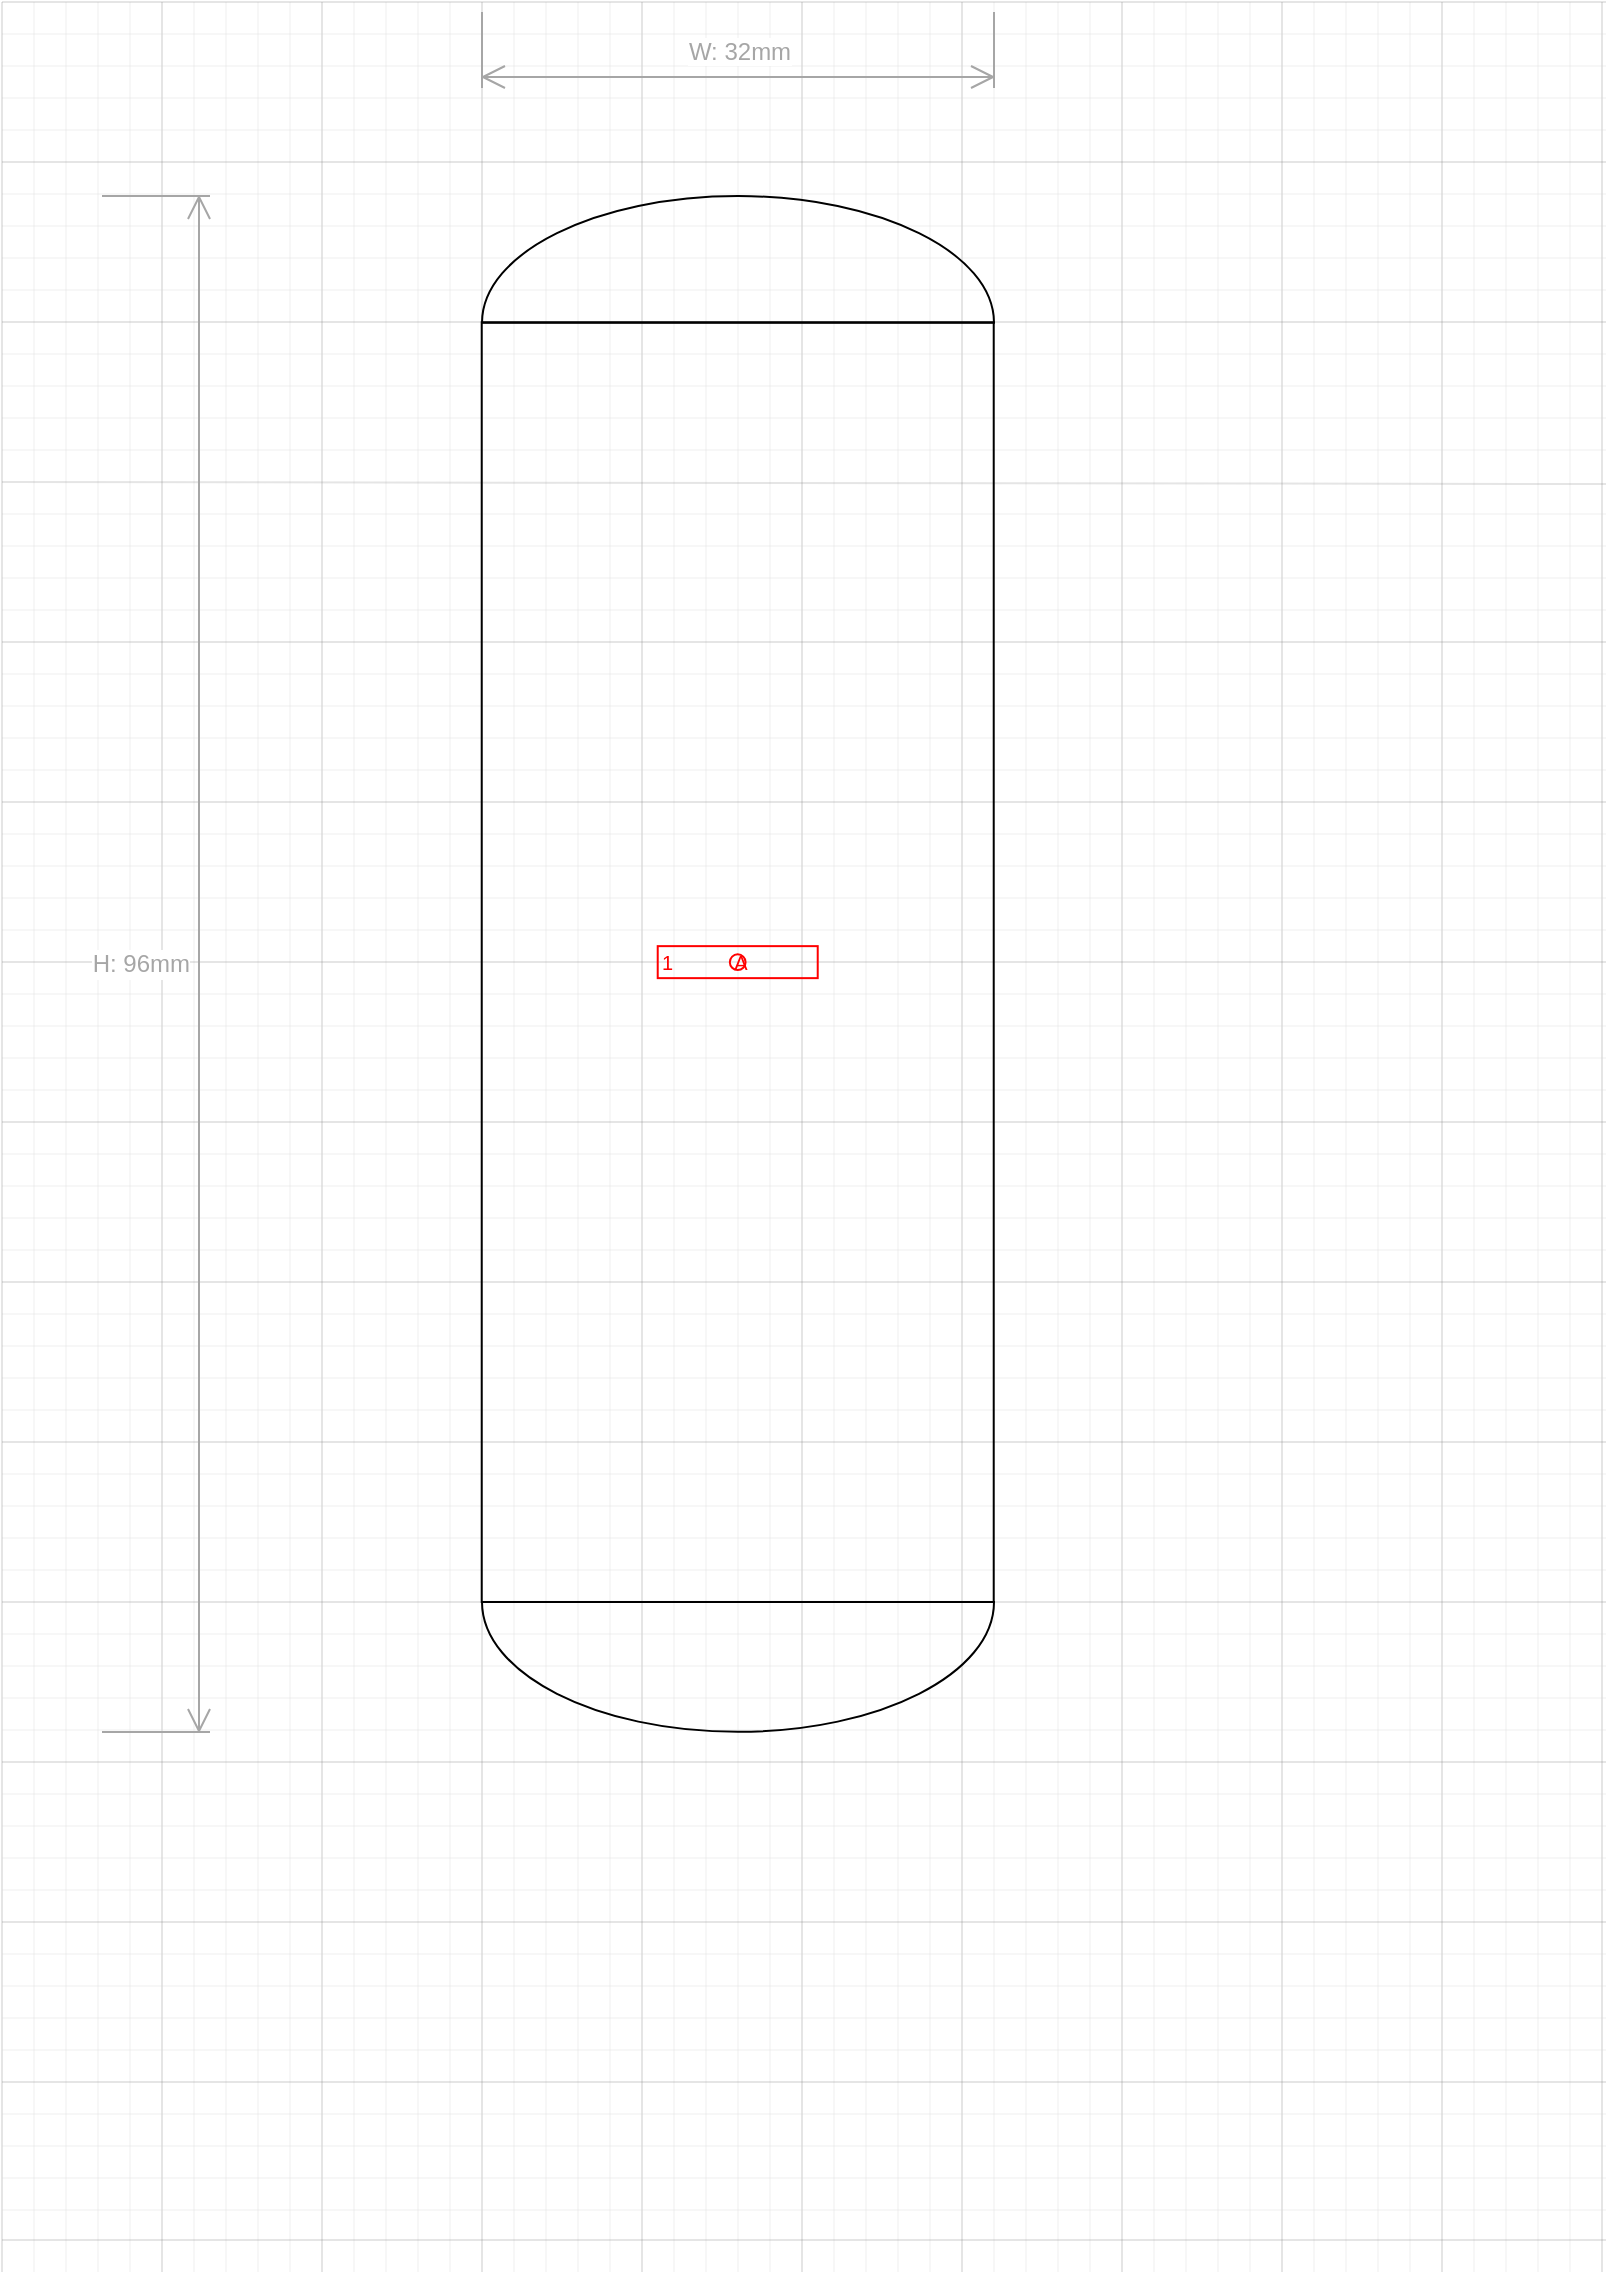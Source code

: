 <mxfile compressed="false" version="20.3.0" type="device">
  <diagram name="PT002A" id="1CP9VX86ncTdAmcYDIcw">
    <mxGraphModel dx="948" dy="571" grid="1" gridSize="2" guides="1" tooltips="1" connect="1" arrows="1" fold="1" page="1" pageScale="1" pageWidth="827" pageHeight="1169" math="0" shadow="0">
      <root>
        <mxCell id="22vkG-h5v2N9dKBLQ-ZE-0" />
        <mxCell id="22vkG-h5v2N9dKBLQ-ZE-1" value="Grid" style="locked=1;" parent="22vkG-h5v2N9dKBLQ-ZE-0" />
        <mxCell id="22vkG-h5v2N9dKBLQ-ZE-5" style="vsdxID=1364;edgeStyle=none;startArrow=none;endArrow=none;startSize=5;endSize=5;strokeColor=#7F7F7F;spacingTop=0;spacingBottom=0;spacingLeft=0;spacingRight=0;verticalAlign=middle;html=1;labelBackgroundColor=#ffffff;rounded=0;fillOpacity=80;strokeOpacity=20;" parent="22vkG-h5v2N9dKBLQ-ZE-1" edge="1">
          <mxGeometry relative="1" as="geometry">
            <Array as="points" />
            <mxPoint x="816" y="1150" as="sourcePoint" />
            <mxPoint x="816" y="15" as="targetPoint" />
          </mxGeometry>
        </mxCell>
        <mxCell id="22vkG-h5v2N9dKBLQ-ZE-24" style="vsdxID=1362;edgeStyle=none;startArrow=none;endArrow=none;startSize=5;endSize=5;strokeColor=#D8D8D8;spacingTop=0;spacingBottom=0;spacingLeft=0;spacingRight=0;verticalAlign=middle;html=1;labelBackgroundColor=#ffffff;rounded=0;fillOpacity=80;strokeOpacity=20;" parent="22vkG-h5v2N9dKBLQ-ZE-1" edge="1">
          <mxGeometry relative="1" as="geometry">
            <Array as="points" />
            <mxPoint x="592" y="1150" as="sourcePoint" />
            <mxPoint x="592" y="15" as="targetPoint" />
          </mxGeometry>
        </mxCell>
        <mxCell id="22vkG-h5v2N9dKBLQ-ZE-25" style="vsdxID=1363;edgeStyle=none;startArrow=none;endArrow=none;startSize=5;endSize=5;strokeColor=#7F7F7F;spacingTop=0;spacingBottom=0;spacingLeft=0;spacingRight=0;verticalAlign=middle;html=1;labelBackgroundColor=#ffffff;rounded=0;fillOpacity=80;strokeOpacity=20;" parent="22vkG-h5v2N9dKBLQ-ZE-1" edge="1">
          <mxGeometry relative="1" as="geometry">
            <Array as="points" />
            <mxPoint x="576" y="1150" as="sourcePoint" />
            <mxPoint x="576" y="15" as="targetPoint" />
          </mxGeometry>
        </mxCell>
        <mxCell id="22vkG-h5v2N9dKBLQ-ZE-26" style="vsdxID=1364;edgeStyle=none;startArrow=none;endArrow=none;startSize=5;endSize=5;strokeColor=#D8D8D8;spacingTop=0;spacingBottom=0;spacingLeft=0;spacingRight=0;verticalAlign=middle;html=1;labelBackgroundColor=#ffffff;rounded=0;fillOpacity=80;strokeOpacity=20;" parent="22vkG-h5v2N9dKBLQ-ZE-1" edge="1">
          <mxGeometry relative="1" as="geometry">
            <Array as="points" />
            <mxPoint x="560" y="1150" as="sourcePoint" />
            <mxPoint x="560" y="15" as="targetPoint" />
          </mxGeometry>
        </mxCell>
        <mxCell id="22vkG-h5v2N9dKBLQ-ZE-27" style="vsdxID=1365;edgeStyle=none;startArrow=none;endArrow=none;startSize=5;endSize=5;strokeColor=#D8D8D8;spacingTop=0;spacingBottom=0;spacingLeft=0;spacingRight=0;verticalAlign=middle;html=1;labelBackgroundColor=#ffffff;rounded=0;fillOpacity=80;strokeOpacity=20;" parent="22vkG-h5v2N9dKBLQ-ZE-1" edge="1">
          <mxGeometry relative="1" as="geometry">
            <Array as="points" />
            <mxPoint x="544" y="1150" as="sourcePoint" />
            <mxPoint x="544" y="15" as="targetPoint" />
          </mxGeometry>
        </mxCell>
        <mxCell id="22vkG-h5v2N9dKBLQ-ZE-28" style="vsdxID=1366;edgeStyle=none;startArrow=none;endArrow=none;startSize=5;endSize=5;strokeColor=#D8D8D8;spacingTop=0;spacingBottom=0;spacingLeft=0;spacingRight=0;verticalAlign=middle;html=1;labelBackgroundColor=#ffffff;rounded=0;fillOpacity=80;strokeOpacity=20;" parent="22vkG-h5v2N9dKBLQ-ZE-1" edge="1">
          <mxGeometry relative="1" as="geometry">
            <Array as="points" />
            <mxPoint x="512" y="1150" as="sourcePoint" />
            <mxPoint x="512" y="15" as="targetPoint" />
          </mxGeometry>
        </mxCell>
        <mxCell id="22vkG-h5v2N9dKBLQ-ZE-29" style="vsdxID=1367;edgeStyle=none;startArrow=none;endArrow=none;startSize=5;endSize=5;strokeColor=#7F7F7F;spacingTop=0;spacingBottom=0;spacingLeft=0;spacingRight=0;verticalAlign=middle;html=1;labelBackgroundColor=#ffffff;rounded=0;fillOpacity=80;strokeOpacity=20;" parent="22vkG-h5v2N9dKBLQ-ZE-1" edge="1">
          <mxGeometry relative="1" as="geometry">
            <Array as="points" />
            <mxPoint x="496" y="1150" as="sourcePoint" />
            <mxPoint x="496" y="15" as="targetPoint" />
          </mxGeometry>
        </mxCell>
        <mxCell id="22vkG-h5v2N9dKBLQ-ZE-30" style="vsdxID=1368;edgeStyle=none;startArrow=none;endArrow=none;startSize=5;endSize=5;strokeColor=#D8D8D8;spacingTop=0;spacingBottom=0;spacingLeft=0;spacingRight=0;verticalAlign=middle;html=1;labelBackgroundColor=#ffffff;rounded=0;fillOpacity=80;strokeOpacity=20;" parent="22vkG-h5v2N9dKBLQ-ZE-1" edge="1">
          <mxGeometry relative="1" as="geometry">
            <Array as="points" />
            <mxPoint x="480" y="1150" as="sourcePoint" />
            <mxPoint x="480" y="15" as="targetPoint" />
          </mxGeometry>
        </mxCell>
        <mxCell id="22vkG-h5v2N9dKBLQ-ZE-31" style="vsdxID=1369;edgeStyle=none;startArrow=none;endArrow=none;startSize=5;endSize=5;strokeColor=#D8D8D8;spacingTop=0;spacingBottom=0;spacingLeft=0;spacingRight=0;verticalAlign=middle;html=1;labelBackgroundColor=#ffffff;rounded=0;fillOpacity=80;strokeOpacity=20;" parent="22vkG-h5v2N9dKBLQ-ZE-1" edge="1">
          <mxGeometry relative="1" as="geometry">
            <Array as="points" />
            <mxPoint x="464" y="1150" as="sourcePoint" />
            <mxPoint x="464" y="15" as="targetPoint" />
          </mxGeometry>
        </mxCell>
        <mxCell id="22vkG-h5v2N9dKBLQ-ZE-32" style="vsdxID=1370;edgeStyle=none;startArrow=none;endArrow=none;startSize=5;endSize=5;strokeColor=#D8D8D8;spacingTop=0;spacingBottom=0;spacingLeft=0;spacingRight=0;verticalAlign=middle;html=1;labelBackgroundColor=#ffffff;rounded=0;fillOpacity=80;strokeOpacity=20;" parent="22vkG-h5v2N9dKBLQ-ZE-1" edge="1">
          <mxGeometry relative="1" as="geometry">
            <Array as="points" />
            <mxPoint x="528" y="1150" as="sourcePoint" />
            <mxPoint x="528" y="15" as="targetPoint" />
          </mxGeometry>
        </mxCell>
        <mxCell id="22vkG-h5v2N9dKBLQ-ZE-33" style="vsdxID=1371;edgeStyle=none;startArrow=none;endArrow=none;startSize=5;endSize=5;strokeColor=#D8D8D8;spacingTop=0;spacingBottom=0;spacingLeft=0;spacingRight=0;verticalAlign=middle;html=1;labelBackgroundColor=#ffffff;rounded=0;fillOpacity=80;strokeOpacity=20;" parent="22vkG-h5v2N9dKBLQ-ZE-1" edge="1">
          <mxGeometry relative="1" as="geometry">
            <Array as="points" />
            <mxPoint x="448" y="1150" as="sourcePoint" />
            <mxPoint x="448" y="15" as="targetPoint" />
          </mxGeometry>
        </mxCell>
        <mxCell id="22vkG-h5v2N9dKBLQ-ZE-34" style="vsdxID=1372;edgeStyle=none;startArrow=none;endArrow=none;startSize=5;endSize=5;strokeColor=#D8D8D8;spacingTop=0;spacingBottom=0;spacingLeft=0;spacingRight=0;verticalAlign=middle;html=1;labelBackgroundColor=#ffffff;rounded=0;fillOpacity=80;strokeOpacity=20;" parent="22vkG-h5v2N9dKBLQ-ZE-1" edge="1">
          <mxGeometry relative="1" as="geometry">
            <Array as="points" />
            <mxPoint x="432" y="1150" as="sourcePoint" />
            <mxPoint x="432" y="15" as="targetPoint" />
          </mxGeometry>
        </mxCell>
        <mxCell id="22vkG-h5v2N9dKBLQ-ZE-35" style="vsdxID=1373;edgeStyle=none;startArrow=none;endArrow=none;startSize=5;endSize=5;strokeColor=#7F7F7F;spacingTop=0;spacingBottom=0;spacingLeft=0;spacingRight=0;verticalAlign=middle;html=1;labelBackgroundColor=#ffffff;rounded=0;fillOpacity=80;strokeOpacity=20;" parent="22vkG-h5v2N9dKBLQ-ZE-1" edge="1">
          <mxGeometry relative="1" as="geometry">
            <Array as="points" />
            <mxPoint x="416" y="1150" as="sourcePoint" />
            <mxPoint x="416" y="15" as="targetPoint" />
          </mxGeometry>
        </mxCell>
        <mxCell id="22vkG-h5v2N9dKBLQ-ZE-36" style="vsdxID=1374;edgeStyle=none;startArrow=none;endArrow=none;startSize=5;endSize=5;strokeColor=#D8D8D8;spacingTop=0;spacingBottom=0;spacingLeft=0;spacingRight=0;verticalAlign=middle;html=1;labelBackgroundColor=#ffffff;rounded=0;fillOpacity=80;strokeOpacity=20;" parent="22vkG-h5v2N9dKBLQ-ZE-1" edge="1">
          <mxGeometry relative="1" as="geometry">
            <Array as="points" />
            <mxPoint x="400" y="1150" as="sourcePoint" />
            <mxPoint x="400" y="15" as="targetPoint" />
          </mxGeometry>
        </mxCell>
        <mxCell id="22vkG-h5v2N9dKBLQ-ZE-37" style="vsdxID=1375;edgeStyle=none;startArrow=none;endArrow=none;startSize=5;endSize=5;strokeColor=#D8D8D8;spacingTop=0;spacingBottom=0;spacingLeft=0;spacingRight=0;verticalAlign=middle;html=1;labelBackgroundColor=#ffffff;rounded=0;fillOpacity=80;strokeOpacity=20;" parent="22vkG-h5v2N9dKBLQ-ZE-1" edge="1">
          <mxGeometry relative="1" as="geometry">
            <Array as="points" />
            <mxPoint x="368" y="1150" as="sourcePoint" />
            <mxPoint x="368" y="15" as="targetPoint" />
          </mxGeometry>
        </mxCell>
        <mxCell id="22vkG-h5v2N9dKBLQ-ZE-38" style="vsdxID=1376;edgeStyle=none;startArrow=none;endArrow=none;startSize=5;endSize=5;strokeColor=#D8D8D8;spacingTop=0;spacingBottom=0;spacingLeft=0;spacingRight=0;verticalAlign=middle;html=1;labelBackgroundColor=#ffffff;rounded=0;fillOpacity=80;strokeOpacity=20;" parent="22vkG-h5v2N9dKBLQ-ZE-1" edge="1">
          <mxGeometry relative="1" as="geometry">
            <Array as="points" />
            <mxPoint x="352" y="1150" as="sourcePoint" />
            <mxPoint x="352" y="15" as="targetPoint" />
          </mxGeometry>
        </mxCell>
        <mxCell id="22vkG-h5v2N9dKBLQ-ZE-39" style="vsdxID=1377;edgeStyle=none;startArrow=none;endArrow=none;startSize=5;endSize=5;strokeColor=#7F7F7F;spacingTop=0;spacingBottom=0;spacingLeft=0;spacingRight=0;verticalAlign=middle;html=1;labelBackgroundColor=#ffffff;rounded=0;fillOpacity=80;strokeOpacity=20;" parent="22vkG-h5v2N9dKBLQ-ZE-1" edge="1">
          <mxGeometry relative="1" as="geometry">
            <Array as="points" />
            <mxPoint x="336" y="1150" as="sourcePoint" />
            <mxPoint x="336" y="15" as="targetPoint" />
          </mxGeometry>
        </mxCell>
        <mxCell id="22vkG-h5v2N9dKBLQ-ZE-40" style="vsdxID=1378;edgeStyle=none;startArrow=none;endArrow=none;startSize=5;endSize=5;strokeColor=#D8D8D8;spacingTop=0;spacingBottom=0;spacingLeft=0;spacingRight=0;verticalAlign=middle;html=1;labelBackgroundColor=#ffffff;rounded=0;fillOpacity=80;strokeOpacity=20;" parent="22vkG-h5v2N9dKBLQ-ZE-1" edge="1">
          <mxGeometry relative="1" as="geometry">
            <Array as="points" />
            <mxPoint x="320" y="1150" as="sourcePoint" />
            <mxPoint x="320" y="15" as="targetPoint" />
          </mxGeometry>
        </mxCell>
        <mxCell id="22vkG-h5v2N9dKBLQ-ZE-41" style="vsdxID=1379;edgeStyle=none;startArrow=none;endArrow=none;startSize=5;endSize=5;strokeColor=#D8D8D8;spacingTop=0;spacingBottom=0;spacingLeft=0;spacingRight=0;verticalAlign=middle;html=1;labelBackgroundColor=#ffffff;rounded=0;fillOpacity=80;strokeOpacity=20;" parent="22vkG-h5v2N9dKBLQ-ZE-1" edge="1">
          <mxGeometry relative="1" as="geometry">
            <Array as="points" />
            <mxPoint x="384" y="1150" as="sourcePoint" />
            <mxPoint x="384" y="15" as="targetPoint" />
          </mxGeometry>
        </mxCell>
        <mxCell id="22vkG-h5v2N9dKBLQ-ZE-42" style="vsdxID=1380;edgeStyle=none;startArrow=none;endArrow=none;startSize=5;endSize=5;strokeColor=#D8D8D8;spacingTop=0;spacingBottom=0;spacingLeft=0;spacingRight=0;verticalAlign=middle;html=1;labelBackgroundColor=#ffffff;rounded=0;fillOpacity=80;strokeOpacity=20;" parent="22vkG-h5v2N9dKBLQ-ZE-1" edge="1">
          <mxGeometry relative="1" as="geometry">
            <Array as="points" />
            <mxPoint x="304" y="1150" as="sourcePoint" />
            <mxPoint x="304" y="15" as="targetPoint" />
          </mxGeometry>
        </mxCell>
        <mxCell id="22vkG-h5v2N9dKBLQ-ZE-43" style="vsdxID=1381;edgeStyle=none;startArrow=none;endArrow=none;startSize=5;endSize=5;strokeColor=#D8D8D8;spacingTop=0;spacingBottom=0;spacingLeft=0;spacingRight=0;verticalAlign=middle;html=1;labelBackgroundColor=#ffffff;rounded=0;fillOpacity=80;strokeOpacity=20;" parent="22vkG-h5v2N9dKBLQ-ZE-1" edge="1">
          <mxGeometry relative="1" as="geometry">
            <Array as="points" />
            <mxPoint x="288" y="1150" as="sourcePoint" />
            <mxPoint x="288" y="15" as="targetPoint" />
          </mxGeometry>
        </mxCell>
        <mxCell id="22vkG-h5v2N9dKBLQ-ZE-44" style="vsdxID=1382;edgeStyle=none;startArrow=none;endArrow=none;startSize=5;endSize=5;strokeColor=#D8D8D8;spacingTop=0;spacingBottom=0;spacingLeft=0;spacingRight=0;verticalAlign=middle;html=1;labelBackgroundColor=#ffffff;rounded=0;fillOpacity=80;strokeOpacity=20;" parent="22vkG-h5v2N9dKBLQ-ZE-1" edge="1">
          <mxGeometry relative="1" as="geometry">
            <Array as="points" />
            <mxPoint x="272" y="1150" as="sourcePoint" />
            <mxPoint x="272" y="15" as="targetPoint" />
          </mxGeometry>
        </mxCell>
        <mxCell id="22vkG-h5v2N9dKBLQ-ZE-45" style="vsdxID=1383;edgeStyle=none;startArrow=none;endArrow=none;startSize=5;endSize=5;strokeColor=#7F7F7F;spacingTop=0;spacingBottom=0;spacingLeft=0;spacingRight=0;verticalAlign=middle;html=1;labelBackgroundColor=#ffffff;rounded=0;fillOpacity=80;strokeOpacity=20;" parent="22vkG-h5v2N9dKBLQ-ZE-1" edge="1">
          <mxGeometry relative="1" as="geometry">
            <Array as="points" />
            <mxPoint x="256" y="1150" as="sourcePoint" />
            <mxPoint x="256" y="15" as="targetPoint" />
          </mxGeometry>
        </mxCell>
        <mxCell id="22vkG-h5v2N9dKBLQ-ZE-46" style="vsdxID=1384;edgeStyle=none;startArrow=none;endArrow=none;startSize=5;endSize=5;strokeColor=#D8D8D8;spacingTop=0;spacingBottom=0;spacingLeft=0;spacingRight=0;verticalAlign=middle;html=1;labelBackgroundColor=#ffffff;rounded=0;fillOpacity=80;strokeOpacity=20;" parent="22vkG-h5v2N9dKBLQ-ZE-1" edge="1">
          <mxGeometry relative="1" as="geometry">
            <Array as="points" />
            <mxPoint x="224" y="1150" as="sourcePoint" />
            <mxPoint x="224" y="15" as="targetPoint" />
          </mxGeometry>
        </mxCell>
        <mxCell id="22vkG-h5v2N9dKBLQ-ZE-47" style="vsdxID=1385;edgeStyle=none;startArrow=none;endArrow=none;startSize=5;endSize=5;strokeColor=#D8D8D8;spacingTop=0;spacingBottom=0;spacingLeft=0;spacingRight=0;verticalAlign=middle;html=1;labelBackgroundColor=#ffffff;rounded=0;fillOpacity=80;strokeOpacity=20;" parent="22vkG-h5v2N9dKBLQ-ZE-1" edge="1">
          <mxGeometry relative="1" as="geometry">
            <Array as="points" />
            <mxPoint x="208" y="1150" as="sourcePoint" />
            <mxPoint x="208" y="15" as="targetPoint" />
          </mxGeometry>
        </mxCell>
        <mxCell id="22vkG-h5v2N9dKBLQ-ZE-48" style="vsdxID=1386;edgeStyle=none;startArrow=none;endArrow=none;startSize=5;endSize=5;strokeColor=#D8D8D8;spacingTop=0;spacingBottom=0;spacingLeft=0;spacingRight=0;verticalAlign=middle;html=1;labelBackgroundColor=#ffffff;rounded=0;fillOpacity=80;strokeOpacity=20;" parent="22vkG-h5v2N9dKBLQ-ZE-1" edge="1">
          <mxGeometry relative="1" as="geometry">
            <Array as="points" />
            <mxPoint x="192" y="1150" as="sourcePoint" />
            <mxPoint x="192" y="15" as="targetPoint" />
          </mxGeometry>
        </mxCell>
        <mxCell id="22vkG-h5v2N9dKBLQ-ZE-49" style="vsdxID=1387;edgeStyle=none;startArrow=none;endArrow=none;startSize=5;endSize=5;strokeColor=#7F7F7F;spacingTop=0;spacingBottom=0;spacingLeft=0;spacingRight=0;verticalAlign=middle;html=1;labelBackgroundColor=#ffffff;rounded=0;fillOpacity=80;strokeOpacity=20;" parent="22vkG-h5v2N9dKBLQ-ZE-1" edge="1">
          <mxGeometry relative="1" as="geometry">
            <Array as="points" />
            <mxPoint x="176" y="1150" as="sourcePoint" />
            <mxPoint x="176" y="15" as="targetPoint" />
          </mxGeometry>
        </mxCell>
        <mxCell id="22vkG-h5v2N9dKBLQ-ZE-50" style="vsdxID=1388;edgeStyle=none;startArrow=none;endArrow=none;startSize=5;endSize=5;strokeColor=#D8D8D8;spacingTop=0;spacingBottom=0;spacingLeft=0;spacingRight=0;verticalAlign=middle;html=1;labelBackgroundColor=#ffffff;rounded=0;fillOpacity=80;strokeOpacity=20;" parent="22vkG-h5v2N9dKBLQ-ZE-1" edge="1">
          <mxGeometry relative="1" as="geometry">
            <Array as="points" />
            <mxPoint x="240" y="1150" as="sourcePoint" />
            <mxPoint x="240" y="15" as="targetPoint" />
          </mxGeometry>
        </mxCell>
        <mxCell id="22vkG-h5v2N9dKBLQ-ZE-51" style="vsdxID=1389;edgeStyle=none;startArrow=none;endArrow=none;startSize=5;endSize=5;strokeColor=#D8D8D8;spacingTop=0;spacingBottom=0;spacingLeft=0;spacingRight=0;verticalAlign=middle;html=1;labelBackgroundColor=#ffffff;rounded=0;fillOpacity=80;strokeOpacity=20;" parent="22vkG-h5v2N9dKBLQ-ZE-1" edge="1">
          <mxGeometry relative="1" as="geometry">
            <Array as="points" />
            <mxPoint x="160" y="1150" as="sourcePoint" />
            <mxPoint x="160" y="15" as="targetPoint" />
          </mxGeometry>
        </mxCell>
        <mxCell id="22vkG-h5v2N9dKBLQ-ZE-52" style="vsdxID=1390;edgeStyle=none;startArrow=none;endArrow=none;startSize=5;endSize=5;strokeColor=#D8D8D8;spacingTop=0;spacingBottom=0;spacingLeft=0;spacingRight=0;verticalAlign=middle;html=1;labelBackgroundColor=#ffffff;rounded=0;fillOpacity=80;strokeOpacity=20;" parent="22vkG-h5v2N9dKBLQ-ZE-1" edge="1">
          <mxGeometry relative="1" as="geometry">
            <Array as="points" />
            <mxPoint x="144" y="1150" as="sourcePoint" />
            <mxPoint x="144" y="15" as="targetPoint" />
          </mxGeometry>
        </mxCell>
        <mxCell id="22vkG-h5v2N9dKBLQ-ZE-53" style="vsdxID=1391;edgeStyle=none;startArrow=none;endArrow=none;startSize=5;endSize=5;strokeColor=#D8D8D8;spacingTop=0;spacingBottom=0;spacingLeft=0;spacingRight=0;verticalAlign=middle;html=1;labelBackgroundColor=#ffffff;rounded=0;fillOpacity=80;strokeOpacity=20;" parent="22vkG-h5v2N9dKBLQ-ZE-1" edge="1">
          <mxGeometry relative="1" as="geometry">
            <Array as="points" />
            <mxPoint x="128" y="1150" as="sourcePoint" />
            <mxPoint x="128" y="15" as="targetPoint" />
          </mxGeometry>
        </mxCell>
        <mxCell id="22vkG-h5v2N9dKBLQ-ZE-54" style="vsdxID=1392;edgeStyle=none;startArrow=none;endArrow=none;startSize=5;endSize=5;strokeColor=#D8D8D8;spacingTop=0;spacingBottom=0;spacingLeft=0;spacingRight=0;verticalAlign=middle;html=1;labelBackgroundColor=#ffffff;rounded=0;fillOpacity=80;strokeOpacity=20;" parent="22vkG-h5v2N9dKBLQ-ZE-1" edge="1">
          <mxGeometry relative="1" as="geometry">
            <mxPoint x="-1" as="offset" />
            <Array as="points" />
            <mxPoint x="64" y="1150" as="sourcePoint" />
            <mxPoint x="64" y="15" as="targetPoint" />
          </mxGeometry>
        </mxCell>
        <mxCell id="22vkG-h5v2N9dKBLQ-ZE-55" style="vsdxID=1393;edgeStyle=none;startArrow=none;endArrow=none;startSize=5;endSize=5;strokeColor=#D8D8D8;spacingTop=0;spacingBottom=0;spacingLeft=0;spacingRight=0;verticalAlign=middle;html=1;labelBackgroundColor=#ffffff;rounded=0;fillOpacity=80;strokeOpacity=20;" parent="22vkG-h5v2N9dKBLQ-ZE-1" edge="1">
          <mxGeometry relative="1" as="geometry">
            <Array as="points" />
            <mxPoint x="80" y="1150" as="sourcePoint" />
            <mxPoint x="80" y="15" as="targetPoint" />
          </mxGeometry>
        </mxCell>
        <mxCell id="22vkG-h5v2N9dKBLQ-ZE-56" style="vsdxID=1394;edgeStyle=none;startArrow=none;endArrow=none;startSize=5;endSize=5;strokeColor=#D8D8D8;spacingTop=0;spacingBottom=0;spacingLeft=0;spacingRight=0;verticalAlign=middle;html=1;labelBackgroundColor=#ffffff;rounded=0;fillOpacity=80;strokeOpacity=20;" parent="22vkG-h5v2N9dKBLQ-ZE-1" edge="1">
          <mxGeometry relative="1" as="geometry">
            <mxPoint as="offset" />
            <Array as="points" />
            <mxPoint x="32" y="1150" as="sourcePoint" />
            <mxPoint x="32" y="15" as="targetPoint" />
          </mxGeometry>
        </mxCell>
        <mxCell id="22vkG-h5v2N9dKBLQ-ZE-57" style="vsdxID=1395;edgeStyle=none;startArrow=none;endArrow=none;startSize=5;endSize=5;strokeColor=#7F7F7F;spacingTop=0;spacingBottom=0;spacingLeft=0;spacingRight=0;verticalAlign=middle;html=1;labelBackgroundColor=#ffffff;rounded=0;fillOpacity=80;strokeOpacity=20;" parent="22vkG-h5v2N9dKBLQ-ZE-1" edge="1">
          <mxGeometry relative="1" as="geometry">
            <Array as="points" />
            <mxPoint x="96" y="1150" as="sourcePoint" />
            <mxPoint x="96" y="15" as="targetPoint" />
          </mxGeometry>
        </mxCell>
        <mxCell id="22vkG-h5v2N9dKBLQ-ZE-58" style="vsdxID=1396;edgeStyle=none;startArrow=none;endArrow=none;startSize=5;endSize=5;strokeColor=#D8D8D8;spacingTop=0;spacingBottom=0;spacingLeft=0;spacingRight=0;verticalAlign=middle;html=1;labelBackgroundColor=#ffffff;rounded=0;fillOpacity=80;strokeOpacity=20;" parent="22vkG-h5v2N9dKBLQ-ZE-1" edge="1">
          <mxGeometry relative="1" as="geometry">
            <Array as="points" />
            <mxPoint x="640" y="1150" as="sourcePoint" />
            <mxPoint x="640" y="15" as="targetPoint" />
          </mxGeometry>
        </mxCell>
        <mxCell id="22vkG-h5v2N9dKBLQ-ZE-59" style="vsdxID=1397;edgeStyle=none;startArrow=none;endArrow=none;startSize=5;endSize=5;strokeColor=#D8D8D8;spacingTop=0;spacingBottom=0;spacingLeft=0;spacingRight=0;verticalAlign=middle;html=1;labelBackgroundColor=#ffffff;rounded=0;fillOpacity=80;strokeOpacity=20;" parent="22vkG-h5v2N9dKBLQ-ZE-1" edge="1">
          <mxGeometry relative="1" as="geometry">
            <Array as="points" />
            <mxPoint x="624" y="1150" as="sourcePoint" />
            <mxPoint x="624" y="15" as="targetPoint" />
          </mxGeometry>
        </mxCell>
        <mxCell id="22vkG-h5v2N9dKBLQ-ZE-60" style="vsdxID=1398;edgeStyle=none;startArrow=none;endArrow=none;startSize=5;endSize=5;strokeColor=#D8D8D8;spacingTop=0;spacingBottom=0;spacingLeft=0;spacingRight=0;verticalAlign=middle;html=1;labelBackgroundColor=#ffffff;rounded=0;fillOpacity=80;strokeOpacity=20;" parent="22vkG-h5v2N9dKBLQ-ZE-1" edge="1">
          <mxGeometry relative="1" as="geometry">
            <Array as="points" />
            <mxPoint x="608" y="1150" as="sourcePoint" />
            <mxPoint x="608" y="15" as="targetPoint" />
          </mxGeometry>
        </mxCell>
        <mxCell id="22vkG-h5v2N9dKBLQ-ZE-61" style="vsdxID=1399;edgeStyle=none;startArrow=none;endArrow=none;startSize=5;endSize=5;strokeColor=#D8D8D8;spacingTop=0;spacingBottom=0;spacingLeft=0;spacingRight=0;verticalAlign=middle;html=1;labelBackgroundColor=#ffffff;rounded=0;fillOpacity=80;strokeOpacity=20;" parent="22vkG-h5v2N9dKBLQ-ZE-1" edge="1">
          <mxGeometry relative="1" as="geometry">
            <Array as="points" />
            <mxPoint x="112" y="1150" as="sourcePoint" />
            <mxPoint x="112" y="15" as="targetPoint" />
          </mxGeometry>
        </mxCell>
        <mxCell id="22vkG-h5v2N9dKBLQ-ZE-62" style="vsdxID=1403;edgeStyle=none;startArrow=none;endArrow=none;startSize=5;endSize=5;strokeColor=#D8D8D8;spacingTop=0;spacingBottom=0;spacingLeft=0;spacingRight=0;verticalAlign=middle;html=1;labelBackgroundColor=#ffffff;rounded=0;fillOpacity=80;strokeOpacity=20;" parent="22vkG-h5v2N9dKBLQ-ZE-1" edge="1">
          <mxGeometry relative="1" as="geometry">
            <Array as="points" />
            <mxPoint x="48" y="1150" as="sourcePoint" />
            <mxPoint x="48" y="15" as="targetPoint" />
          </mxGeometry>
        </mxCell>
        <mxCell id="22vkG-h5v2N9dKBLQ-ZE-63" style="vsdxID=1362;edgeStyle=none;startArrow=none;endArrow=none;startSize=5;endSize=5;strokeColor=#D8D8D8;spacingTop=0;spacingBottom=0;spacingLeft=0;spacingRight=0;verticalAlign=middle;html=1;labelBackgroundColor=#ffffff;rounded=0;fillOpacity=80;strokeOpacity=20;" parent="22vkG-h5v2N9dKBLQ-ZE-1" edge="1">
          <mxGeometry relative="1" as="geometry">
            <Array as="points" />
            <mxPoint x="784" y="1150" as="sourcePoint" />
            <mxPoint x="784" y="15" as="targetPoint" />
          </mxGeometry>
        </mxCell>
        <mxCell id="22vkG-h5v2N9dKBLQ-ZE-64" style="vsdxID=1363;edgeStyle=none;startArrow=none;endArrow=none;startSize=5;endSize=5;strokeColor=#D8D8D8;spacingTop=0;spacingBottom=0;spacingLeft=0;spacingRight=0;verticalAlign=middle;html=1;labelBackgroundColor=#ffffff;rounded=0;fillOpacity=80;strokeOpacity=20;" parent="22vkG-h5v2N9dKBLQ-ZE-1" edge="1">
          <mxGeometry relative="1" as="geometry">
            <Array as="points" />
            <mxPoint x="768" y="1150" as="sourcePoint" />
            <mxPoint x="768" y="15" as="targetPoint" />
          </mxGeometry>
        </mxCell>
        <mxCell id="22vkG-h5v2N9dKBLQ-ZE-65" style="vsdxID=1364;edgeStyle=none;startArrow=none;endArrow=none;startSize=5;endSize=5;strokeColor=#D8D8D8;spacingTop=0;spacingBottom=0;spacingLeft=0;spacingRight=0;verticalAlign=middle;html=1;labelBackgroundColor=#ffffff;rounded=0;fillOpacity=80;strokeOpacity=20;" parent="22vkG-h5v2N9dKBLQ-ZE-1" edge="1">
          <mxGeometry relative="1" as="geometry">
            <Array as="points" />
            <mxPoint x="752" y="1150" as="sourcePoint" />
            <mxPoint x="752" y="15" as="targetPoint" />
          </mxGeometry>
        </mxCell>
        <mxCell id="22vkG-h5v2N9dKBLQ-ZE-66" style="vsdxID=1365;edgeStyle=none;startArrow=none;endArrow=none;startSize=5;endSize=5;strokeColor=#7F7F7F;spacingTop=0;spacingBottom=0;spacingLeft=0;spacingRight=0;verticalAlign=middle;html=1;labelBackgroundColor=#ffffff;rounded=0;fillOpacity=80;strokeOpacity=20;" parent="22vkG-h5v2N9dKBLQ-ZE-1" edge="1">
          <mxGeometry relative="1" as="geometry">
            <Array as="points" />
            <mxPoint x="736" y="1150" as="sourcePoint" />
            <mxPoint x="736" y="15" as="targetPoint" />
          </mxGeometry>
        </mxCell>
        <mxCell id="22vkG-h5v2N9dKBLQ-ZE-67" style="vsdxID=1366;edgeStyle=none;startArrow=none;endArrow=none;startSize=5;endSize=5;strokeColor=#D8D8D8;spacingTop=0;spacingBottom=0;spacingLeft=0;spacingRight=0;verticalAlign=middle;html=1;labelBackgroundColor=#ffffff;rounded=0;fillOpacity=80;strokeOpacity=20;" parent="22vkG-h5v2N9dKBLQ-ZE-1" edge="1">
          <mxGeometry relative="1" as="geometry">
            <Array as="points" />
            <mxPoint x="704" y="1150" as="sourcePoint" />
            <mxPoint x="704" y="15" as="targetPoint" />
          </mxGeometry>
        </mxCell>
        <mxCell id="22vkG-h5v2N9dKBLQ-ZE-68" style="vsdxID=1367;edgeStyle=none;startArrow=none;endArrow=none;startSize=5;endSize=5;strokeColor=#D8D8D8;spacingTop=0;spacingBottom=0;spacingLeft=0;spacingRight=0;verticalAlign=middle;html=1;labelBackgroundColor=#ffffff;rounded=0;fillOpacity=80;strokeOpacity=20;" parent="22vkG-h5v2N9dKBLQ-ZE-1" edge="1">
          <mxGeometry relative="1" as="geometry">
            <Array as="points" />
            <mxPoint x="688" y="1150" as="sourcePoint" />
            <mxPoint x="688" y="15" as="targetPoint" />
          </mxGeometry>
        </mxCell>
        <mxCell id="22vkG-h5v2N9dKBLQ-ZE-69" style="vsdxID=1368;edgeStyle=none;startArrow=none;endArrow=none;startSize=5;endSize=5;strokeColor=#D8D8D8;spacingTop=0;spacingBottom=0;spacingLeft=0;spacingRight=0;verticalAlign=middle;html=1;labelBackgroundColor=#ffffff;rounded=0;fillOpacity=80;strokeOpacity=20;" parent="22vkG-h5v2N9dKBLQ-ZE-1" edge="1">
          <mxGeometry relative="1" as="geometry">
            <Array as="points" />
            <mxPoint x="672" y="1150" as="sourcePoint" />
            <mxPoint x="672" y="15" as="targetPoint" />
          </mxGeometry>
        </mxCell>
        <mxCell id="22vkG-h5v2N9dKBLQ-ZE-70" style="vsdxID=1369;edgeStyle=none;startArrow=none;endArrow=none;startSize=5;endSize=5;strokeColor=#7F7F7F;spacingTop=0;spacingBottom=0;spacingLeft=0;spacingRight=0;verticalAlign=middle;html=1;labelBackgroundColor=#ffffff;rounded=0;fillOpacity=80;strokeOpacity=20;" parent="22vkG-h5v2N9dKBLQ-ZE-1" edge="1">
          <mxGeometry relative="1" as="geometry">
            <Array as="points" />
            <mxPoint x="656" y="1150" as="sourcePoint" />
            <mxPoint x="656" y="15" as="targetPoint" />
          </mxGeometry>
        </mxCell>
        <mxCell id="22vkG-h5v2N9dKBLQ-ZE-71" style="vsdxID=1370;edgeStyle=none;startArrow=none;endArrow=none;startSize=5;endSize=5;strokeColor=#D8D8D8;spacingTop=0;spacingBottom=0;spacingLeft=0;spacingRight=0;verticalAlign=middle;html=1;labelBackgroundColor=#ffffff;rounded=0;fillOpacity=80;strokeOpacity=20;" parent="22vkG-h5v2N9dKBLQ-ZE-1" edge="1">
          <mxGeometry relative="1" as="geometry">
            <Array as="points" />
            <mxPoint x="720" y="1150" as="sourcePoint" />
            <mxPoint x="720" y="15" as="targetPoint" />
          </mxGeometry>
        </mxCell>
        <mxCell id="22vkG-h5v2N9dKBLQ-ZE-72" style="vsdxID=1398;edgeStyle=none;startArrow=none;endArrow=none;startSize=5;endSize=5;strokeColor=#D8D8D8;spacingTop=0;spacingBottom=0;spacingLeft=0;spacingRight=0;verticalAlign=middle;html=1;labelBackgroundColor=#ffffff;rounded=0;fillOpacity=80;strokeOpacity=20;" parent="22vkG-h5v2N9dKBLQ-ZE-1" edge="1">
          <mxGeometry relative="1" as="geometry">
            <Array as="points" />
            <mxPoint x="800" y="1150" as="sourcePoint" />
            <mxPoint x="800" y="15" as="targetPoint" />
          </mxGeometry>
        </mxCell>
        <mxCell id="22vkG-h5v2N9dKBLQ-ZE-73" style="vsdxID=1309;edgeStyle=none;startArrow=none;endArrow=none;startSize=5;endSize=5;strokeColor=#D8D8D8;spacingTop=0;spacingBottom=0;spacingLeft=0;spacingRight=0;verticalAlign=middle;html=1;labelBackgroundColor=#ffffff;rounded=0;fillOpacity=80;strokeOpacity=20;" parent="22vkG-h5v2N9dKBLQ-ZE-1" edge="1">
          <mxGeometry relative="1" as="geometry">
            <Array as="points" />
            <mxPoint x="818" y="63" as="sourcePoint" />
            <mxPoint x="16" y="63" as="targetPoint" />
          </mxGeometry>
        </mxCell>
        <mxCell id="22vkG-h5v2N9dKBLQ-ZE-74" style="vsdxID=1310;edgeStyle=none;startArrow=none;endArrow=none;startSize=5;endSize=5;strokeColor=#7F7F7F;spacingTop=0;spacingBottom=0;spacingLeft=0;spacingRight=0;verticalAlign=middle;html=1;labelBackgroundColor=#ffffff;rounded=0;fillOpacity=80;strokeOpacity=20;" parent="22vkG-h5v2N9dKBLQ-ZE-1" edge="1">
          <mxGeometry relative="1" as="geometry">
            <Array as="points" />
            <mxPoint x="818" y="95" as="sourcePoint" />
            <mxPoint x="16" y="95" as="targetPoint" />
          </mxGeometry>
        </mxCell>
        <mxCell id="22vkG-h5v2N9dKBLQ-ZE-75" style="vsdxID=1311;edgeStyle=none;startArrow=none;endArrow=none;startSize=5;endSize=5;strokeColor=#D8D8D8;spacingTop=0;spacingBottom=0;spacingLeft=0;spacingRight=0;verticalAlign=middle;html=1;labelBackgroundColor=#ffffff;rounded=0;fillOpacity=80;strokeOpacity=20;" parent="22vkG-h5v2N9dKBLQ-ZE-1" edge="1">
          <mxGeometry relative="1" as="geometry">
            <Array as="points" />
            <mxPoint x="818" y="111" as="sourcePoint" />
            <mxPoint x="16" y="111" as="targetPoint" />
          </mxGeometry>
        </mxCell>
        <mxCell id="22vkG-h5v2N9dKBLQ-ZE-76" style="vsdxID=1312;edgeStyle=none;startArrow=none;endArrow=none;startSize=5;endSize=5;strokeColor=#D8D8D8;spacingTop=0;spacingBottom=0;spacingLeft=0;spacingRight=0;verticalAlign=middle;html=1;labelBackgroundColor=#ffffff;rounded=0;fillOpacity=80;strokeOpacity=20;" parent="22vkG-h5v2N9dKBLQ-ZE-1" edge="1">
          <mxGeometry relative="1" as="geometry">
            <Array as="points" />
            <mxPoint x="818" y="127" as="sourcePoint" />
            <mxPoint x="16" y="127" as="targetPoint" />
          </mxGeometry>
        </mxCell>
        <mxCell id="22vkG-h5v2N9dKBLQ-ZE-77" style="vsdxID=1313;edgeStyle=none;startArrow=none;endArrow=none;startSize=5;endSize=5;strokeColor=#D8D8D8;spacingTop=0;spacingBottom=0;spacingLeft=0;spacingRight=0;verticalAlign=middle;html=1;labelBackgroundColor=#ffffff;rounded=0;fillOpacity=80;strokeOpacity=20;" parent="22vkG-h5v2N9dKBLQ-ZE-1" edge="1">
          <mxGeometry relative="1" as="geometry">
            <Array as="points" />
            <mxPoint x="818" y="143" as="sourcePoint" />
            <mxPoint x="16" y="143" as="targetPoint" />
          </mxGeometry>
        </mxCell>
        <mxCell id="22vkG-h5v2N9dKBLQ-ZE-78" style="vsdxID=1314;edgeStyle=none;startArrow=none;endArrow=none;startSize=5;endSize=5;strokeColor=#D8D8D8;spacingTop=0;spacingBottom=0;spacingLeft=0;spacingRight=0;verticalAlign=middle;html=1;labelBackgroundColor=#ffffff;rounded=0;fillOpacity=80;strokeOpacity=20;" parent="22vkG-h5v2N9dKBLQ-ZE-1" edge="1">
          <mxGeometry relative="1" as="geometry">
            <Array as="points" />
            <mxPoint x="818" y="79" as="sourcePoint" />
            <mxPoint x="16" y="79" as="targetPoint" />
          </mxGeometry>
        </mxCell>
        <mxCell id="22vkG-h5v2N9dKBLQ-ZE-79" style="vsdxID=1315;edgeStyle=none;startArrow=none;endArrow=none;startSize=5;endSize=5;strokeColor=#D8D8D8;spacingTop=0;spacingBottom=0;spacingLeft=0;spacingRight=0;verticalAlign=middle;html=1;labelBackgroundColor=#ffffff;rounded=0;fillOpacity=80;strokeOpacity=20;" parent="22vkG-h5v2N9dKBLQ-ZE-1" edge="1">
          <mxGeometry relative="1" as="geometry">
            <Array as="points" />
            <mxPoint x="818" y="159" as="sourcePoint" />
            <mxPoint x="16" y="159" as="targetPoint" />
          </mxGeometry>
        </mxCell>
        <mxCell id="22vkG-h5v2N9dKBLQ-ZE-80" style="vsdxID=1316;edgeStyle=none;startArrow=none;endArrow=none;startSize=5;endSize=5;strokeColor=#7F7F7F;spacingTop=0;spacingBottom=0;spacingLeft=0;spacingRight=0;verticalAlign=middle;html=1;labelBackgroundColor=#ffffff;rounded=0;fillOpacity=80;strokeOpacity=20;" parent="22vkG-h5v2N9dKBLQ-ZE-1" edge="1">
          <mxGeometry relative="1" as="geometry">
            <Array as="points" />
            <mxPoint x="818" y="175" as="sourcePoint" />
            <mxPoint x="16" y="175" as="targetPoint" />
          </mxGeometry>
        </mxCell>
        <mxCell id="22vkG-h5v2N9dKBLQ-ZE-81" style="vsdxID=1317;edgeStyle=none;startArrow=none;endArrow=none;startSize=5;endSize=5;strokeColor=#D8D8D8;spacingTop=0;spacingBottom=0;spacingLeft=0;spacingRight=0;verticalAlign=middle;html=1;labelBackgroundColor=#ffffff;rounded=0;fillOpacity=80;strokeOpacity=20;" parent="22vkG-h5v2N9dKBLQ-ZE-1" edge="1">
          <mxGeometry relative="1" as="geometry">
            <Array as="points" />
            <mxPoint x="818" y="191" as="sourcePoint" />
            <mxPoint x="16" y="191" as="targetPoint" />
          </mxGeometry>
        </mxCell>
        <mxCell id="22vkG-h5v2N9dKBLQ-ZE-82" style="vsdxID=1318;edgeStyle=none;startArrow=none;endArrow=none;startSize=5;endSize=5;strokeColor=#D8D8D8;spacingTop=0;spacingBottom=0;spacingLeft=0;spacingRight=0;verticalAlign=middle;html=1;labelBackgroundColor=#ffffff;rounded=0;fillOpacity=80;strokeOpacity=20;" parent="22vkG-h5v2N9dKBLQ-ZE-1" edge="1">
          <mxGeometry relative="1" as="geometry">
            <Array as="points" />
            <mxPoint x="818" y="207" as="sourcePoint" />
            <mxPoint x="16" y="207" as="targetPoint" />
          </mxGeometry>
        </mxCell>
        <mxCell id="22vkG-h5v2N9dKBLQ-ZE-83" style="vsdxID=1319;edgeStyle=none;startArrow=none;endArrow=none;startSize=5;endSize=5;strokeColor=#D8D8D8;spacingTop=0;spacingBottom=0;spacingLeft=0;spacingRight=0;verticalAlign=middle;html=1;labelBackgroundColor=#ffffff;rounded=0;fillOpacity=80;strokeOpacity=20;" parent="22vkG-h5v2N9dKBLQ-ZE-1" edge="1">
          <mxGeometry relative="1" as="geometry">
            <Array as="points" />
            <mxPoint x="818" y="239" as="sourcePoint" />
            <mxPoint x="16" y="239" as="targetPoint" />
          </mxGeometry>
        </mxCell>
        <mxCell id="22vkG-h5v2N9dKBLQ-ZE-84" style="vsdxID=1320;edgeStyle=none;startArrow=none;endArrow=none;startSize=5;endSize=5;strokeColor=#7F7F7F;spacingTop=0;spacingBottom=0;spacingLeft=0;spacingRight=0;verticalAlign=middle;html=1;labelBackgroundColor=#ffffff;rounded=0;fillOpacity=80;strokeOpacity=20;" parent="22vkG-h5v2N9dKBLQ-ZE-1" edge="1">
          <mxGeometry relative="1" as="geometry">
            <Array as="points" />
            <mxPoint x="818" y="256" as="sourcePoint" />
            <mxPoint x="16" y="255" as="targetPoint" />
          </mxGeometry>
        </mxCell>
        <mxCell id="22vkG-h5v2N9dKBLQ-ZE-85" style="vsdxID=1321;edgeStyle=none;startArrow=none;endArrow=none;startSize=5;endSize=5;strokeColor=#D8D8D8;spacingTop=0;spacingBottom=0;spacingLeft=0;spacingRight=0;verticalAlign=middle;html=1;labelBackgroundColor=#ffffff;rounded=0;fillOpacity=80;strokeOpacity=20;" parent="22vkG-h5v2N9dKBLQ-ZE-1" edge="1">
          <mxGeometry relative="1" as="geometry">
            <Array as="points" />
            <mxPoint x="818" y="271" as="sourcePoint" />
            <mxPoint x="16" y="271" as="targetPoint" />
          </mxGeometry>
        </mxCell>
        <mxCell id="22vkG-h5v2N9dKBLQ-ZE-86" style="vsdxID=1322;edgeStyle=none;startArrow=none;endArrow=none;startSize=5;endSize=5;strokeColor=#D8D8D8;spacingTop=0;spacingBottom=0;spacingLeft=0;spacingRight=0;verticalAlign=middle;html=1;labelBackgroundColor=#ffffff;rounded=0;fillOpacity=80;strokeOpacity=20;" parent="22vkG-h5v2N9dKBLQ-ZE-1" edge="1">
          <mxGeometry relative="1" as="geometry">
            <Array as="points" />
            <mxPoint x="818" y="287" as="sourcePoint" />
            <mxPoint x="16" y="287" as="targetPoint" />
          </mxGeometry>
        </mxCell>
        <mxCell id="22vkG-h5v2N9dKBLQ-ZE-87" style="vsdxID=1323;edgeStyle=none;startArrow=none;endArrow=none;startSize=5;endSize=5;strokeColor=#D8D8D8;spacingTop=0;spacingBottom=0;spacingLeft=0;spacingRight=0;verticalAlign=middle;html=1;labelBackgroundColor=#ffffff;rounded=0;fillOpacity=80;strokeOpacity=20;" parent="22vkG-h5v2N9dKBLQ-ZE-1" edge="1">
          <mxGeometry relative="1" as="geometry">
            <Array as="points" />
            <mxPoint x="818" y="223" as="sourcePoint" />
            <mxPoint x="16" y="223" as="targetPoint" />
          </mxGeometry>
        </mxCell>
        <mxCell id="22vkG-h5v2N9dKBLQ-ZE-88" style="vsdxID=1324;edgeStyle=none;startArrow=none;endArrow=none;startSize=5;endSize=5;strokeColor=#D8D8D8;spacingTop=0;spacingBottom=0;spacingLeft=0;spacingRight=0;verticalAlign=middle;html=1;labelBackgroundColor=#ffffff;rounded=0;fillOpacity=80;strokeOpacity=20;" parent="22vkG-h5v2N9dKBLQ-ZE-1" edge="1">
          <mxGeometry relative="1" as="geometry">
            <Array as="points" />
            <mxPoint x="818" y="303" as="sourcePoint" />
            <mxPoint x="16" y="303" as="targetPoint" />
          </mxGeometry>
        </mxCell>
        <mxCell id="22vkG-h5v2N9dKBLQ-ZE-89" style="vsdxID=1325;edgeStyle=none;startArrow=none;endArrow=none;startSize=5;endSize=5;strokeColor=#D8D8D8;spacingTop=0;spacingBottom=0;spacingLeft=0;spacingRight=0;verticalAlign=middle;html=1;labelBackgroundColor=#ffffff;rounded=0;fillOpacity=80;strokeOpacity=20;" parent="22vkG-h5v2N9dKBLQ-ZE-1" edge="1">
          <mxGeometry relative="1" as="geometry">
            <Array as="points" />
            <mxPoint x="818" y="319" as="sourcePoint" />
            <mxPoint x="16" y="319" as="targetPoint" />
          </mxGeometry>
        </mxCell>
        <mxCell id="22vkG-h5v2N9dKBLQ-ZE-90" style="vsdxID=1326;edgeStyle=none;startArrow=none;endArrow=none;startSize=5;endSize=5;strokeColor=#7F7F7F;spacingTop=0;spacingBottom=0;spacingLeft=0;spacingRight=0;verticalAlign=middle;html=1;labelBackgroundColor=#ffffff;rounded=0;fillOpacity=80;strokeOpacity=20;" parent="22vkG-h5v2N9dKBLQ-ZE-1" edge="1">
          <mxGeometry relative="1" as="geometry">
            <Array as="points" />
            <mxPoint x="818" y="335" as="sourcePoint" />
            <mxPoint x="16" y="335" as="targetPoint" />
          </mxGeometry>
        </mxCell>
        <mxCell id="22vkG-h5v2N9dKBLQ-ZE-91" style="vsdxID=1327;edgeStyle=none;startArrow=none;endArrow=none;startSize=5;endSize=5;strokeColor=#D8D8D8;spacingTop=0;spacingBottom=0;spacingLeft=0;spacingRight=0;verticalAlign=middle;html=1;labelBackgroundColor=#ffffff;rounded=0;fillOpacity=80;strokeOpacity=20;" parent="22vkG-h5v2N9dKBLQ-ZE-1" edge="1">
          <mxGeometry relative="1" as="geometry">
            <Array as="points" />
            <mxPoint x="818" y="351" as="sourcePoint" />
            <mxPoint x="16" y="351" as="targetPoint" />
          </mxGeometry>
        </mxCell>
        <mxCell id="22vkG-h5v2N9dKBLQ-ZE-92" style="vsdxID=1328;edgeStyle=none;startArrow=none;endArrow=none;startSize=5;endSize=5;strokeColor=#D8D8D8;spacingTop=0;spacingBottom=0;spacingLeft=0;spacingRight=0;verticalAlign=middle;html=1;labelBackgroundColor=#ffffff;rounded=0;fillOpacity=80;strokeOpacity=20;" parent="22vkG-h5v2N9dKBLQ-ZE-1" edge="1">
          <mxGeometry relative="1" as="geometry">
            <Array as="points" />
            <mxPoint x="818" y="383" as="sourcePoint" />
            <mxPoint x="16" y="383" as="targetPoint" />
          </mxGeometry>
        </mxCell>
        <mxCell id="22vkG-h5v2N9dKBLQ-ZE-93" style="vsdxID=1329;edgeStyle=none;startArrow=none;endArrow=none;startSize=5;endSize=5;strokeColor=#D8D8D8;spacingTop=0;spacingBottom=0;spacingLeft=0;spacingRight=0;verticalAlign=middle;html=1;labelBackgroundColor=#ffffff;rounded=0;fillOpacity=80;strokeOpacity=20;" parent="22vkG-h5v2N9dKBLQ-ZE-1" edge="1">
          <mxGeometry relative="1" as="geometry">
            <Array as="points" />
            <mxPoint x="818" y="399" as="sourcePoint" />
            <mxPoint x="16" y="399" as="targetPoint" />
          </mxGeometry>
        </mxCell>
        <mxCell id="22vkG-h5v2N9dKBLQ-ZE-94" style="vsdxID=1330;edgeStyle=none;startArrow=none;endArrow=none;startSize=5;endSize=5;strokeColor=#7F7F7F;spacingTop=0;spacingBottom=0;spacingLeft=0;spacingRight=0;verticalAlign=middle;html=1;labelBackgroundColor=#ffffff;rounded=0;fillOpacity=80;strokeOpacity=20;" parent="22vkG-h5v2N9dKBLQ-ZE-1" edge="1">
          <mxGeometry relative="1" as="geometry">
            <Array as="points" />
            <mxPoint x="818" y="415" as="sourcePoint" />
            <mxPoint x="16" y="415" as="targetPoint" />
          </mxGeometry>
        </mxCell>
        <mxCell id="22vkG-h5v2N9dKBLQ-ZE-95" style="vsdxID=1331;edgeStyle=none;startArrow=none;endArrow=none;startSize=5;endSize=5;strokeColor=#D8D8D8;spacingTop=0;spacingBottom=0;spacingLeft=0;spacingRight=0;verticalAlign=middle;html=1;labelBackgroundColor=#ffffff;rounded=0;fillOpacity=80;strokeOpacity=20;" parent="22vkG-h5v2N9dKBLQ-ZE-1" edge="1">
          <mxGeometry relative="1" as="geometry">
            <Array as="points" />
            <mxPoint x="818" y="431" as="sourcePoint" />
            <mxPoint x="16" y="431" as="targetPoint" />
          </mxGeometry>
        </mxCell>
        <mxCell id="22vkG-h5v2N9dKBLQ-ZE-96" style="vsdxID=1332;edgeStyle=none;startArrow=none;endArrow=none;startSize=5;endSize=5;strokeColor=#D8D8D8;spacingTop=0;spacingBottom=0;spacingLeft=0;spacingRight=0;verticalAlign=middle;html=1;labelBackgroundColor=#ffffff;rounded=0;fillOpacity=80;strokeOpacity=20;" parent="22vkG-h5v2N9dKBLQ-ZE-1" edge="1">
          <mxGeometry relative="1" as="geometry">
            <Array as="points" />
            <mxPoint x="818" y="367" as="sourcePoint" />
            <mxPoint x="16" y="367" as="targetPoint" />
          </mxGeometry>
        </mxCell>
        <mxCell id="22vkG-h5v2N9dKBLQ-ZE-97" style="vsdxID=1333;edgeStyle=none;startArrow=none;endArrow=none;startSize=5;endSize=5;strokeColor=#D8D8D8;spacingTop=0;spacingBottom=0;spacingLeft=0;spacingRight=0;verticalAlign=middle;html=1;labelBackgroundColor=#ffffff;rounded=0;fillOpacity=80;strokeOpacity=20;" parent="22vkG-h5v2N9dKBLQ-ZE-1" edge="1">
          <mxGeometry relative="1" as="geometry">
            <Array as="points" />
            <mxPoint x="818" y="447" as="sourcePoint" />
            <mxPoint x="16" y="447" as="targetPoint" />
          </mxGeometry>
        </mxCell>
        <mxCell id="22vkG-h5v2N9dKBLQ-ZE-98" style="vsdxID=1334;edgeStyle=none;startArrow=none;endArrow=none;startSize=5;endSize=5;strokeColor=#D8D8D8;spacingTop=0;spacingBottom=0;spacingLeft=0;spacingRight=0;verticalAlign=middle;html=1;labelBackgroundColor=#ffffff;rounded=0;fillOpacity=80;strokeOpacity=20;" parent="22vkG-h5v2N9dKBLQ-ZE-1" edge="1">
          <mxGeometry relative="1" as="geometry">
            <Array as="points" />
            <mxPoint x="818" y="463" as="sourcePoint" />
            <mxPoint x="16" y="463" as="targetPoint" />
          </mxGeometry>
        </mxCell>
        <mxCell id="22vkG-h5v2N9dKBLQ-ZE-99" style="vsdxID=1335;edgeStyle=none;startArrow=none;endArrow=none;startSize=5;endSize=5;strokeColor=#D8D8D8;spacingTop=0;spacingBottom=0;spacingLeft=0;spacingRight=0;verticalAlign=middle;html=1;labelBackgroundColor=#ffffff;rounded=0;fillOpacity=80;strokeOpacity=20;" parent="22vkG-h5v2N9dKBLQ-ZE-1" edge="1">
          <mxGeometry relative="1" as="geometry">
            <Array as="points" />
            <mxPoint x="818" y="479" as="sourcePoint" />
            <mxPoint x="16" y="479" as="targetPoint" />
          </mxGeometry>
        </mxCell>
        <mxCell id="22vkG-h5v2N9dKBLQ-ZE-100" style="vsdxID=1336;edgeStyle=none;startArrow=none;endArrow=none;startSize=5;endSize=5;strokeColor=#7F7F7F;spacingTop=0;spacingBottom=0;spacingLeft=0;spacingRight=0;verticalAlign=middle;html=1;labelBackgroundColor=#ffffff;rounded=0;fillOpacity=80;strokeOpacity=20;" parent="22vkG-h5v2N9dKBLQ-ZE-1" edge="1">
          <mxGeometry relative="1" as="geometry">
            <Array as="points" />
            <mxPoint x="818" y="495" as="sourcePoint" />
            <mxPoint x="16" y="495" as="targetPoint" />
          </mxGeometry>
        </mxCell>
        <mxCell id="22vkG-h5v2N9dKBLQ-ZE-101" style="vsdxID=1337;edgeStyle=none;startArrow=none;endArrow=none;startSize=5;endSize=5;strokeColor=#D8D8D8;spacingTop=0;spacingBottom=0;spacingLeft=0;spacingRight=0;verticalAlign=middle;html=1;labelBackgroundColor=#ffffff;rounded=0;fillOpacity=80;strokeOpacity=20;" parent="22vkG-h5v2N9dKBLQ-ZE-1" edge="1">
          <mxGeometry relative="1" as="geometry">
            <Array as="points" />
            <mxPoint x="818" y="527" as="sourcePoint" />
            <mxPoint x="16" y="527" as="targetPoint" />
          </mxGeometry>
        </mxCell>
        <mxCell id="22vkG-h5v2N9dKBLQ-ZE-102" style="vsdxID=1338;edgeStyle=none;startArrow=none;endArrow=none;startSize=5;endSize=5;strokeColor=#D8D8D8;spacingTop=0;spacingBottom=0;spacingLeft=0;spacingRight=0;verticalAlign=middle;html=1;labelBackgroundColor=#ffffff;rounded=0;fillOpacity=80;strokeOpacity=20;" parent="22vkG-h5v2N9dKBLQ-ZE-1" edge="1">
          <mxGeometry relative="1" as="geometry">
            <Array as="points" />
            <mxPoint x="818" y="543" as="sourcePoint" />
            <mxPoint x="16" y="543" as="targetPoint" />
          </mxGeometry>
        </mxCell>
        <mxCell id="22vkG-h5v2N9dKBLQ-ZE-103" style="vsdxID=1339;edgeStyle=none;startArrow=none;endArrow=none;startSize=5;endSize=5;strokeColor=#D8D8D8;spacingTop=0;spacingBottom=0;spacingLeft=0;spacingRight=0;verticalAlign=middle;html=1;labelBackgroundColor=#ffffff;rounded=0;fillOpacity=80;strokeOpacity=20;" parent="22vkG-h5v2N9dKBLQ-ZE-1" edge="1">
          <mxGeometry relative="1" as="geometry">
            <Array as="points" />
            <mxPoint x="818" y="559" as="sourcePoint" />
            <mxPoint x="16" y="559" as="targetPoint" />
          </mxGeometry>
        </mxCell>
        <mxCell id="22vkG-h5v2N9dKBLQ-ZE-104" style="vsdxID=1340;edgeStyle=none;startArrow=none;endArrow=none;startSize=5;endSize=5;strokeColor=#7F7F7F;spacingTop=0;spacingBottom=0;spacingLeft=0;spacingRight=0;verticalAlign=middle;html=1;labelBackgroundColor=#ffffff;rounded=0;fillOpacity=80;strokeOpacity=20;" parent="22vkG-h5v2N9dKBLQ-ZE-1" edge="1">
          <mxGeometry relative="1" as="geometry">
            <Array as="points" />
            <mxPoint x="818" y="575" as="sourcePoint" />
            <mxPoint x="16" y="575" as="targetPoint" />
          </mxGeometry>
        </mxCell>
        <mxCell id="22vkG-h5v2N9dKBLQ-ZE-105" style="vsdxID=1341;edgeStyle=none;startArrow=none;endArrow=none;startSize=5;endSize=5;strokeColor=#D8D8D8;spacingTop=0;spacingBottom=0;spacingLeft=0;spacingRight=0;verticalAlign=middle;html=1;labelBackgroundColor=#ffffff;rounded=0;fillOpacity=80;strokeOpacity=20;" parent="22vkG-h5v2N9dKBLQ-ZE-1" edge="1">
          <mxGeometry relative="1" as="geometry">
            <Array as="points" />
            <mxPoint x="818" y="511" as="sourcePoint" />
            <mxPoint x="16" y="511" as="targetPoint" />
          </mxGeometry>
        </mxCell>
        <mxCell id="22vkG-h5v2N9dKBLQ-ZE-106" style="vsdxID=1342;edgeStyle=none;startArrow=none;endArrow=none;startSize=5;endSize=5;strokeColor=#D8D8D8;spacingTop=0;spacingBottom=0;spacingLeft=0;spacingRight=0;verticalAlign=middle;html=1;labelBackgroundColor=#ffffff;rounded=0;fillOpacity=80;strokeOpacity=20;" parent="22vkG-h5v2N9dKBLQ-ZE-1" edge="1">
          <mxGeometry relative="1" as="geometry">
            <Array as="points" />
            <mxPoint x="818" y="591" as="sourcePoint" />
            <mxPoint x="16" y="591" as="targetPoint" />
          </mxGeometry>
        </mxCell>
        <mxCell id="22vkG-h5v2N9dKBLQ-ZE-107" style="vsdxID=1343;edgeStyle=none;startArrow=none;endArrow=none;startSize=5;endSize=5;strokeColor=#D8D8D8;spacingTop=0;spacingBottom=0;spacingLeft=0;spacingRight=0;verticalAlign=middle;html=1;labelBackgroundColor=#ffffff;rounded=0;fillOpacity=80;strokeOpacity=20;" parent="22vkG-h5v2N9dKBLQ-ZE-1" edge="1">
          <mxGeometry relative="1" as="geometry">
            <Array as="points" />
            <mxPoint x="818" y="607" as="sourcePoint" />
            <mxPoint x="16" y="607" as="targetPoint" />
          </mxGeometry>
        </mxCell>
        <mxCell id="22vkG-h5v2N9dKBLQ-ZE-108" style="vsdxID=1344;edgeStyle=none;startArrow=none;endArrow=none;startSize=5;endSize=5;strokeColor=#D8D8D8;spacingTop=0;spacingBottom=0;spacingLeft=0;spacingRight=0;verticalAlign=middle;html=1;labelBackgroundColor=#ffffff;rounded=0;fillOpacity=80;strokeOpacity=20;" parent="22vkG-h5v2N9dKBLQ-ZE-1" edge="1">
          <mxGeometry relative="1" as="geometry">
            <Array as="points" />
            <mxPoint x="818" y="623" as="sourcePoint" />
            <mxPoint x="16" y="623" as="targetPoint" />
          </mxGeometry>
        </mxCell>
        <mxCell id="22vkG-h5v2N9dKBLQ-ZE-109" style="vsdxID=1345;edgeStyle=none;startArrow=none;endArrow=none;startSize=5;endSize=5;strokeColor=#D8D8D8;spacingTop=0;spacingBottom=0;spacingLeft=0;spacingRight=0;verticalAlign=middle;html=1;labelBackgroundColor=#ffffff;rounded=0;fillOpacity=80;strokeOpacity=20;" parent="22vkG-h5v2N9dKBLQ-ZE-1" edge="1">
          <mxGeometry relative="1" as="geometry">
            <Array as="points" />
            <mxPoint x="818" y="639" as="sourcePoint" />
            <mxPoint x="16" y="639" as="targetPoint" />
          </mxGeometry>
        </mxCell>
        <mxCell id="22vkG-h5v2N9dKBLQ-ZE-110" style="vsdxID=1346;edgeStyle=none;startArrow=none;endArrow=none;startSize=5;endSize=5;strokeColor=#D8D8D8;spacingTop=0;spacingBottom=0;spacingLeft=0;spacingRight=0;verticalAlign=middle;html=1;labelBackgroundColor=#ffffff;rounded=0;fillOpacity=80;strokeOpacity=20;" parent="22vkG-h5v2N9dKBLQ-ZE-1" edge="1">
          <mxGeometry relative="1" as="geometry">
            <Array as="points" />
            <mxPoint x="818" y="671" as="sourcePoint" />
            <mxPoint x="16" y="671" as="targetPoint" />
          </mxGeometry>
        </mxCell>
        <mxCell id="22vkG-h5v2N9dKBLQ-ZE-111" style="vsdxID=1347;edgeStyle=none;startArrow=none;endArrow=none;startSize=5;endSize=5;strokeColor=#D8D8D8;spacingTop=0;spacingBottom=0;spacingLeft=0;spacingRight=0;verticalAlign=middle;html=1;labelBackgroundColor=#ffffff;rounded=0;fillOpacity=80;strokeOpacity=20;" parent="22vkG-h5v2N9dKBLQ-ZE-1" edge="1">
          <mxGeometry relative="1" as="geometry">
            <Array as="points" />
            <mxPoint x="818" y="687" as="sourcePoint" />
            <mxPoint x="16" y="687" as="targetPoint" />
          </mxGeometry>
        </mxCell>
        <mxCell id="22vkG-h5v2N9dKBLQ-ZE-112" style="vsdxID=1348;edgeStyle=none;startArrow=none;endArrow=none;startSize=5;endSize=5;strokeColor=#D8D8D8;spacingTop=0;spacingBottom=0;spacingLeft=0;spacingRight=0;verticalAlign=middle;html=1;labelBackgroundColor=#ffffff;rounded=0;fillOpacity=80;strokeOpacity=20;" parent="22vkG-h5v2N9dKBLQ-ZE-1" edge="1">
          <mxGeometry relative="1" as="geometry">
            <Array as="points" />
            <mxPoint x="818" y="703" as="sourcePoint" />
            <mxPoint x="16" y="703" as="targetPoint" />
          </mxGeometry>
        </mxCell>
        <mxCell id="22vkG-h5v2N9dKBLQ-ZE-113" style="vsdxID=1349;edgeStyle=none;startArrow=none;endArrow=none;startSize=5;endSize=5;strokeColor=#D8D8D8;spacingTop=0;spacingBottom=0;spacingLeft=0;spacingRight=0;verticalAlign=middle;html=1;labelBackgroundColor=#ffffff;rounded=0;fillOpacity=80;strokeOpacity=20;" parent="22vkG-h5v2N9dKBLQ-ZE-1" edge="1">
          <mxGeometry relative="1" as="geometry">
            <Array as="points" />
            <mxPoint x="818" y="719" as="sourcePoint" />
            <mxPoint x="16" y="719" as="targetPoint" />
          </mxGeometry>
        </mxCell>
        <mxCell id="22vkG-h5v2N9dKBLQ-ZE-114" style="vsdxID=1350;edgeStyle=none;startArrow=none;endArrow=none;startSize=5;endSize=5;strokeColor=#7F7F7F;spacingTop=0;spacingBottom=0;spacingLeft=0;spacingRight=0;verticalAlign=middle;html=1;labelBackgroundColor=#ffffff;rounded=0;fillOpacity=80;strokeOpacity=20;" parent="22vkG-h5v2N9dKBLQ-ZE-1" edge="1">
          <mxGeometry relative="1" as="geometry">
            <Array as="points" />
            <mxPoint x="818" y="655" as="sourcePoint" />
            <mxPoint x="16" y="655" as="targetPoint" />
          </mxGeometry>
        </mxCell>
        <mxCell id="22vkG-h5v2N9dKBLQ-ZE-115" style="vsdxID=1351;edgeStyle=none;startArrow=none;endArrow=none;startSize=5;endSize=5;strokeColor=#7F7F7F;spacingTop=0;spacingBottom=0;spacingLeft=0;spacingRight=0;verticalAlign=middle;html=1;labelBackgroundColor=#ffffff;rounded=0;fillOpacity=80;strokeOpacity=20;" parent="22vkG-h5v2N9dKBLQ-ZE-1" edge="1">
          <mxGeometry relative="1" as="geometry">
            <Array as="points" />
            <mxPoint x="818" y="735" as="sourcePoint" />
            <mxPoint x="16" y="735" as="targetPoint" />
          </mxGeometry>
        </mxCell>
        <mxCell id="22vkG-h5v2N9dKBLQ-ZE-116" style="vsdxID=1352;edgeStyle=none;startArrow=none;endArrow=none;startSize=5;endSize=5;strokeColor=#D8D8D8;spacingTop=0;spacingBottom=0;spacingLeft=0;spacingRight=0;verticalAlign=middle;html=1;labelBackgroundColor=#ffffff;rounded=0;fillOpacity=80;strokeOpacity=20;" parent="22vkG-h5v2N9dKBLQ-ZE-1" edge="1">
          <mxGeometry relative="1" as="geometry">
            <Array as="points" />
            <mxPoint x="818" y="751" as="sourcePoint" />
            <mxPoint x="16" y="751" as="targetPoint" />
          </mxGeometry>
        </mxCell>
        <mxCell id="22vkG-h5v2N9dKBLQ-ZE-117" style="vsdxID=1353;edgeStyle=none;startArrow=none;endArrow=none;startSize=5;endSize=5;strokeColor=#D8D8D8;spacingTop=0;spacingBottom=0;spacingLeft=0;spacingRight=0;verticalAlign=middle;html=1;labelBackgroundColor=#ffffff;rounded=0;fillOpacity=80;strokeOpacity=20;" parent="22vkG-h5v2N9dKBLQ-ZE-1" edge="1">
          <mxGeometry relative="1" as="geometry">
            <Array as="points" />
            <mxPoint x="818" y="767" as="sourcePoint" />
            <mxPoint x="16" y="767" as="targetPoint" />
          </mxGeometry>
        </mxCell>
        <mxCell id="22vkG-h5v2N9dKBLQ-ZE-118" style="vsdxID=1354;edgeStyle=none;startArrow=none;endArrow=none;startSize=5;endSize=5;strokeColor=#D8D8D8;spacingTop=0;spacingBottom=0;spacingLeft=0;spacingRight=0;verticalAlign=middle;html=1;labelBackgroundColor=#ffffff;rounded=0;fillOpacity=80;strokeOpacity=20;" parent="22vkG-h5v2N9dKBLQ-ZE-1" edge="1">
          <mxGeometry relative="1" as="geometry">
            <Array as="points" />
            <mxPoint x="818" y="783" as="sourcePoint" />
            <mxPoint x="16" y="783" as="targetPoint" />
          </mxGeometry>
        </mxCell>
        <mxCell id="22vkG-h5v2N9dKBLQ-ZE-119" style="vsdxID=1359;edgeStyle=none;startArrow=none;endArrow=none;startSize=5;endSize=5;strokeColor=#D8D8D8;spacingTop=0;spacingBottom=0;spacingLeft=0;spacingRight=0;verticalAlign=middle;html=1;labelBackgroundColor=#ffffff;rounded=0;fillOpacity=80;strokeOpacity=20;" parent="22vkG-h5v2N9dKBLQ-ZE-1" edge="1">
          <mxGeometry relative="1" as="geometry">
            <Array as="points" />
            <mxPoint x="818" y="799" as="sourcePoint" />
            <mxPoint x="16" y="799" as="targetPoint" />
          </mxGeometry>
        </mxCell>
        <mxCell id="22vkG-h5v2N9dKBLQ-ZE-120" style="vsdxID=1401;edgeStyle=none;startArrow=none;endArrow=none;startSize=5;endSize=5;strokeColor=#D8D8D8;spacingTop=0;spacingBottom=0;spacingLeft=0;spacingRight=0;verticalAlign=middle;html=1;labelBackgroundColor=#ffffff;rounded=0;fillOpacity=80;strokeOpacity=20;" parent="22vkG-h5v2N9dKBLQ-ZE-1" edge="1">
          <mxGeometry relative="1" as="geometry">
            <Array as="points" />
            <mxPoint x="818" y="47" as="sourcePoint" />
            <mxPoint x="16" y="47" as="targetPoint" />
          </mxGeometry>
        </mxCell>
        <mxCell id="22vkG-h5v2N9dKBLQ-ZE-121" style="vsdxID=1400;edgeStyle=none;startArrow=none;endArrow=none;startSize=5;endSize=5;strokeColor=#D8D8D8;spacingTop=0;spacingBottom=0;spacingLeft=0;spacingRight=0;verticalAlign=middle;html=1;labelBackgroundColor=#ffffff;rounded=0;fillOpacity=80;strokeOpacity=20;" parent="22vkG-h5v2N9dKBLQ-ZE-1" edge="1">
          <mxGeometry relative="1" as="geometry">
            <Array as="points" />
            <mxPoint x="818" y="31" as="sourcePoint" />
            <mxPoint x="16" y="31" as="targetPoint" />
          </mxGeometry>
        </mxCell>
        <mxCell id="22vkG-h5v2N9dKBLQ-ZE-122" style="vsdxID=1362;edgeStyle=none;startArrow=none;endArrow=none;startSize=5;endSize=5;strokeColor=#7F7F7F;spacingTop=0;spacingBottom=0;spacingLeft=0;spacingRight=0;verticalAlign=middle;html=1;labelBackgroundColor=#ffffff;rounded=0;fillOpacity=80;strokeOpacity=20;" parent="22vkG-h5v2N9dKBLQ-ZE-1" edge="1">
          <mxGeometry relative="1" as="geometry">
            <Array as="points" />
            <mxPoint x="16" y="1150" as="sourcePoint" />
            <mxPoint x="16" y="15" as="targetPoint" />
          </mxGeometry>
        </mxCell>
        <mxCell id="22vkG-h5v2N9dKBLQ-ZE-123" style="vsdxID=1310;edgeStyle=none;startArrow=none;endArrow=none;startSize=5;endSize=5;strokeColor=#7F7F7F;spacingTop=0;spacingBottom=0;spacingLeft=0;spacingRight=0;verticalAlign=middle;html=1;labelBackgroundColor=#ffffff;rounded=0;fillOpacity=80;strokeOpacity=20;" parent="22vkG-h5v2N9dKBLQ-ZE-1" edge="1">
          <mxGeometry relative="1" as="geometry">
            <Array as="points" />
            <mxPoint x="818" y="15" as="sourcePoint" />
            <mxPoint x="16" y="15" as="targetPoint" />
          </mxGeometry>
        </mxCell>
        <mxCell id="B1rrrl92oq_uFDzy55uY-2" style="vsdxID=1335;edgeStyle=none;startArrow=none;endArrow=none;startSize=5;endSize=5;strokeColor=#7F7F7F;spacingTop=0;spacingBottom=0;spacingLeft=0;spacingRight=0;verticalAlign=middle;html=1;labelBackgroundColor=#ffffff;rounded=0;fillOpacity=80;strokeOpacity=20;" edge="1" parent="22vkG-h5v2N9dKBLQ-ZE-1">
          <mxGeometry relative="1" as="geometry">
            <Array as="points" />
            <mxPoint x="818" y="815" as="sourcePoint" />
            <mxPoint x="16" y="815" as="targetPoint" />
          </mxGeometry>
        </mxCell>
        <mxCell id="B1rrrl92oq_uFDzy55uY-3" style="vsdxID=1336;edgeStyle=none;startArrow=none;endArrow=none;startSize=5;endSize=5;strokeColor=#D8D8D8;spacingTop=0;spacingBottom=0;spacingLeft=0;spacingRight=0;verticalAlign=middle;html=1;labelBackgroundColor=#ffffff;rounded=0;fillOpacity=80;strokeOpacity=20;" edge="1" parent="22vkG-h5v2N9dKBLQ-ZE-1">
          <mxGeometry relative="1" as="geometry">
            <Array as="points" />
            <mxPoint x="818" y="831" as="sourcePoint" />
            <mxPoint x="16" y="831" as="targetPoint" />
          </mxGeometry>
        </mxCell>
        <mxCell id="B1rrrl92oq_uFDzy55uY-4" style="vsdxID=1337;edgeStyle=none;startArrow=none;endArrow=none;startSize=5;endSize=5;strokeColor=#D8D8D8;spacingTop=0;spacingBottom=0;spacingLeft=0;spacingRight=0;verticalAlign=middle;html=1;labelBackgroundColor=#ffffff;rounded=0;fillOpacity=80;strokeOpacity=20;" edge="1" parent="22vkG-h5v2N9dKBLQ-ZE-1">
          <mxGeometry relative="1" as="geometry">
            <Array as="points" />
            <mxPoint x="818" y="863" as="sourcePoint" />
            <mxPoint x="16" y="863" as="targetPoint" />
          </mxGeometry>
        </mxCell>
        <mxCell id="B1rrrl92oq_uFDzy55uY-5" style="vsdxID=1338;edgeStyle=none;startArrow=none;endArrow=none;startSize=5;endSize=5;strokeColor=#D8D8D8;spacingTop=0;spacingBottom=0;spacingLeft=0;spacingRight=0;verticalAlign=middle;html=1;labelBackgroundColor=#ffffff;rounded=0;fillOpacity=80;strokeOpacity=20;" edge="1" parent="22vkG-h5v2N9dKBLQ-ZE-1">
          <mxGeometry relative="1" as="geometry">
            <Array as="points" />
            <mxPoint x="818" y="879" as="sourcePoint" />
            <mxPoint x="16" y="879" as="targetPoint" />
          </mxGeometry>
        </mxCell>
        <mxCell id="B1rrrl92oq_uFDzy55uY-6" style="vsdxID=1339;edgeStyle=none;startArrow=none;endArrow=none;startSize=5;endSize=5;strokeColor=#7F7F7F;spacingTop=0;spacingBottom=0;spacingLeft=0;spacingRight=0;verticalAlign=middle;html=1;labelBackgroundColor=#ffffff;rounded=0;fillOpacity=80;strokeOpacity=20;" edge="1" parent="22vkG-h5v2N9dKBLQ-ZE-1">
          <mxGeometry relative="1" as="geometry">
            <Array as="points" />
            <mxPoint x="818" y="895" as="sourcePoint" />
            <mxPoint x="16" y="895" as="targetPoint" />
          </mxGeometry>
        </mxCell>
        <mxCell id="B1rrrl92oq_uFDzy55uY-7" style="vsdxID=1340;edgeStyle=none;startArrow=none;endArrow=none;startSize=5;endSize=5;strokeColor=#D8D8D8;spacingTop=0;spacingBottom=0;spacingLeft=0;spacingRight=0;verticalAlign=middle;html=1;labelBackgroundColor=#ffffff;rounded=0;fillOpacity=80;strokeOpacity=20;" edge="1" parent="22vkG-h5v2N9dKBLQ-ZE-1">
          <mxGeometry relative="1" as="geometry">
            <Array as="points" />
            <mxPoint x="818" y="911" as="sourcePoint" />
            <mxPoint x="16" y="911" as="targetPoint" />
          </mxGeometry>
        </mxCell>
        <mxCell id="B1rrrl92oq_uFDzy55uY-8" style="vsdxID=1341;edgeStyle=none;startArrow=none;endArrow=none;startSize=5;endSize=5;strokeColor=#D8D8D8;spacingTop=0;spacingBottom=0;spacingLeft=0;spacingRight=0;verticalAlign=middle;html=1;labelBackgroundColor=#ffffff;rounded=0;fillOpacity=80;strokeOpacity=20;" edge="1" parent="22vkG-h5v2N9dKBLQ-ZE-1">
          <mxGeometry relative="1" as="geometry">
            <Array as="points" />
            <mxPoint x="818" y="847" as="sourcePoint" />
            <mxPoint x="16" y="847" as="targetPoint" />
          </mxGeometry>
        </mxCell>
        <mxCell id="B1rrrl92oq_uFDzy55uY-9" style="vsdxID=1342;edgeStyle=none;startArrow=none;endArrow=none;startSize=5;endSize=5;strokeColor=#D8D8D8;spacingTop=0;spacingBottom=0;spacingLeft=0;spacingRight=0;verticalAlign=middle;html=1;labelBackgroundColor=#ffffff;rounded=0;fillOpacity=80;strokeOpacity=20;" edge="1" parent="22vkG-h5v2N9dKBLQ-ZE-1">
          <mxGeometry relative="1" as="geometry">
            <Array as="points" />
            <mxPoint x="818" y="927" as="sourcePoint" />
            <mxPoint x="16" y="927" as="targetPoint" />
          </mxGeometry>
        </mxCell>
        <mxCell id="B1rrrl92oq_uFDzy55uY-10" style="vsdxID=1343;edgeStyle=none;startArrow=none;endArrow=none;startSize=5;endSize=5;strokeColor=#D8D8D8;spacingTop=0;spacingBottom=0;spacingLeft=0;spacingRight=0;verticalAlign=middle;html=1;labelBackgroundColor=#ffffff;rounded=0;fillOpacity=80;strokeOpacity=20;" edge="1" parent="22vkG-h5v2N9dKBLQ-ZE-1">
          <mxGeometry relative="1" as="geometry">
            <Array as="points" />
            <mxPoint x="818" y="943" as="sourcePoint" />
            <mxPoint x="16" y="943" as="targetPoint" />
          </mxGeometry>
        </mxCell>
        <mxCell id="B1rrrl92oq_uFDzy55uY-11" style="vsdxID=1344;edgeStyle=none;startArrow=none;endArrow=none;startSize=5;endSize=5;strokeColor=#D8D8D8;spacingTop=0;spacingBottom=0;spacingLeft=0;spacingRight=0;verticalAlign=middle;html=1;labelBackgroundColor=#ffffff;rounded=0;fillOpacity=80;strokeOpacity=20;" edge="1" parent="22vkG-h5v2N9dKBLQ-ZE-1">
          <mxGeometry relative="1" as="geometry">
            <Array as="points" />
            <mxPoint x="818" y="959" as="sourcePoint" />
            <mxPoint x="16" y="959" as="targetPoint" />
          </mxGeometry>
        </mxCell>
        <mxCell id="B1rrrl92oq_uFDzy55uY-12" style="vsdxID=1345;edgeStyle=none;startArrow=none;endArrow=none;startSize=5;endSize=5;strokeColor=#7F7F7F;spacingTop=0;spacingBottom=0;spacingLeft=0;spacingRight=0;verticalAlign=middle;html=1;labelBackgroundColor=#ffffff;rounded=0;fillOpacity=80;strokeOpacity=20;" edge="1" parent="22vkG-h5v2N9dKBLQ-ZE-1">
          <mxGeometry relative="1" as="geometry">
            <Array as="points" />
            <mxPoint x="818" y="975" as="sourcePoint" />
            <mxPoint x="16" y="975" as="targetPoint" />
          </mxGeometry>
        </mxCell>
        <mxCell id="B1rrrl92oq_uFDzy55uY-13" style="vsdxID=1346;edgeStyle=none;startArrow=none;endArrow=none;startSize=5;endSize=5;strokeColor=#D8D8D8;spacingTop=0;spacingBottom=0;spacingLeft=0;spacingRight=0;verticalAlign=middle;html=1;labelBackgroundColor=#ffffff;rounded=0;fillOpacity=80;strokeOpacity=20;" edge="1" parent="22vkG-h5v2N9dKBLQ-ZE-1">
          <mxGeometry relative="1" as="geometry">
            <Array as="points" />
            <mxPoint x="818" y="1007" as="sourcePoint" />
            <mxPoint x="16" y="1007" as="targetPoint" />
          </mxGeometry>
        </mxCell>
        <mxCell id="B1rrrl92oq_uFDzy55uY-14" style="vsdxID=1347;edgeStyle=none;startArrow=none;endArrow=none;startSize=5;endSize=5;strokeColor=#D8D8D8;spacingTop=0;spacingBottom=0;spacingLeft=0;spacingRight=0;verticalAlign=middle;html=1;labelBackgroundColor=#ffffff;rounded=0;fillOpacity=80;strokeOpacity=20;" edge="1" parent="22vkG-h5v2N9dKBLQ-ZE-1">
          <mxGeometry relative="1" as="geometry">
            <Array as="points" />
            <mxPoint x="818" y="1023" as="sourcePoint" />
            <mxPoint x="16" y="1023" as="targetPoint" />
          </mxGeometry>
        </mxCell>
        <mxCell id="B1rrrl92oq_uFDzy55uY-15" style="vsdxID=1348;edgeStyle=none;startArrow=none;endArrow=none;startSize=5;endSize=5;strokeColor=#D8D8D8;spacingTop=0;spacingBottom=0;spacingLeft=0;spacingRight=0;verticalAlign=middle;html=1;labelBackgroundColor=#ffffff;rounded=0;fillOpacity=80;strokeOpacity=20;" edge="1" parent="22vkG-h5v2N9dKBLQ-ZE-1">
          <mxGeometry relative="1" as="geometry">
            <Array as="points" />
            <mxPoint x="818" y="1039" as="sourcePoint" />
            <mxPoint x="16" y="1039" as="targetPoint" />
          </mxGeometry>
        </mxCell>
        <mxCell id="B1rrrl92oq_uFDzy55uY-16" style="vsdxID=1349;edgeStyle=none;startArrow=none;endArrow=none;startSize=5;endSize=5;strokeColor=#7F7F7F;spacingTop=0;spacingBottom=0;spacingLeft=0;spacingRight=0;verticalAlign=middle;html=1;labelBackgroundColor=#ffffff;rounded=0;fillOpacity=80;strokeOpacity=20;" edge="1" parent="22vkG-h5v2N9dKBLQ-ZE-1">
          <mxGeometry relative="1" as="geometry">
            <Array as="points" />
            <mxPoint x="818" y="1055" as="sourcePoint" />
            <mxPoint x="16" y="1055" as="targetPoint" />
          </mxGeometry>
        </mxCell>
        <mxCell id="B1rrrl92oq_uFDzy55uY-17" style="vsdxID=1350;edgeStyle=none;startArrow=none;endArrow=none;startSize=5;endSize=5;strokeColor=#D8D8D8;spacingTop=0;spacingBottom=0;spacingLeft=0;spacingRight=0;verticalAlign=middle;html=1;labelBackgroundColor=#ffffff;rounded=0;fillOpacity=80;strokeOpacity=20;" edge="1" parent="22vkG-h5v2N9dKBLQ-ZE-1">
          <mxGeometry relative="1" as="geometry">
            <Array as="points" />
            <mxPoint x="818" y="991" as="sourcePoint" />
            <mxPoint x="16" y="991" as="targetPoint" />
          </mxGeometry>
        </mxCell>
        <mxCell id="B1rrrl92oq_uFDzy55uY-18" style="vsdxID=1351;edgeStyle=none;startArrow=none;endArrow=none;startSize=5;endSize=5;strokeColor=#D8D8D8;spacingTop=0;spacingBottom=0;spacingLeft=0;spacingRight=0;verticalAlign=middle;html=1;labelBackgroundColor=#ffffff;rounded=0;fillOpacity=80;strokeOpacity=20;" edge="1" parent="22vkG-h5v2N9dKBLQ-ZE-1">
          <mxGeometry relative="1" as="geometry">
            <Array as="points" />
            <mxPoint x="818" y="1071" as="sourcePoint" />
            <mxPoint x="16" y="1071" as="targetPoint" />
          </mxGeometry>
        </mxCell>
        <mxCell id="B1rrrl92oq_uFDzy55uY-19" style="vsdxID=1352;edgeStyle=none;startArrow=none;endArrow=none;startSize=5;endSize=5;strokeColor=#D8D8D8;spacingTop=0;spacingBottom=0;spacingLeft=0;spacingRight=0;verticalAlign=middle;html=1;labelBackgroundColor=#ffffff;rounded=0;fillOpacity=80;strokeOpacity=20;" edge="1" parent="22vkG-h5v2N9dKBLQ-ZE-1">
          <mxGeometry relative="1" as="geometry">
            <Array as="points" />
            <mxPoint x="818" y="1087" as="sourcePoint" />
            <mxPoint x="16" y="1087" as="targetPoint" />
          </mxGeometry>
        </mxCell>
        <mxCell id="B1rrrl92oq_uFDzy55uY-20" style="vsdxID=1353;edgeStyle=none;startArrow=none;endArrow=none;startSize=5;endSize=5;strokeColor=#D8D8D8;spacingTop=0;spacingBottom=0;spacingLeft=0;spacingRight=0;verticalAlign=middle;html=1;labelBackgroundColor=#ffffff;rounded=0;fillOpacity=80;strokeOpacity=20;" edge="1" parent="22vkG-h5v2N9dKBLQ-ZE-1">
          <mxGeometry relative="1" as="geometry">
            <Array as="points" />
            <mxPoint x="818" y="1103" as="sourcePoint" />
            <mxPoint x="16" y="1103" as="targetPoint" />
          </mxGeometry>
        </mxCell>
        <mxCell id="B1rrrl92oq_uFDzy55uY-21" style="vsdxID=1354;edgeStyle=none;startArrow=none;endArrow=none;startSize=5;endSize=5;strokeColor=#D8D8D8;spacingTop=0;spacingBottom=0;spacingLeft=0;spacingRight=0;verticalAlign=middle;html=1;labelBackgroundColor=#ffffff;rounded=0;fillOpacity=80;strokeOpacity=20;" edge="1" parent="22vkG-h5v2N9dKBLQ-ZE-1">
          <mxGeometry relative="1" as="geometry">
            <Array as="points" />
            <mxPoint x="818" y="1119" as="sourcePoint" />
            <mxPoint x="16" y="1119" as="targetPoint" />
          </mxGeometry>
        </mxCell>
        <mxCell id="B1rrrl92oq_uFDzy55uY-22" style="vsdxID=1359;edgeStyle=none;startArrow=none;endArrow=none;startSize=5;endSize=5;strokeColor=#7F7F7F;spacingTop=0;spacingBottom=0;spacingLeft=0;spacingRight=0;verticalAlign=middle;html=1;labelBackgroundColor=#ffffff;rounded=0;fillOpacity=80;strokeOpacity=20;" edge="1" parent="22vkG-h5v2N9dKBLQ-ZE-1">
          <mxGeometry relative="1" as="geometry">
            <Array as="points" />
            <mxPoint x="818" y="1134" as="sourcePoint" />
            <mxPoint x="16" y="1134" as="targetPoint" />
          </mxGeometry>
        </mxCell>
        <mxCell id="22vkG-h5v2N9dKBLQ-ZE-124" value="Connection" style="locked=1;" parent="22vkG-h5v2N9dKBLQ-ZE-0" />
        <mxCell id="22vkG-h5v2N9dKBLQ-ZE-131" value="Dimension" style="" parent="22vkG-h5v2N9dKBLQ-ZE-0" />
        <object label="%Dimension%: %Value%%UoM%" Dimension="H" placeholders="1" UoM="mm" Value="96" id="22vkG-h5v2N9dKBLQ-ZE-132">
          <mxCell style="shape=dimension;direction=north;whiteSpace=wrap;html=1;align=right;points=[];verticalAlign=middle;labelBackgroundColor=#ffffff;fillColor=none;movableLabel=1;fontColor=#a6a6a6;strokeColor=#a6a6a6;" parent="22vkG-h5v2N9dKBLQ-ZE-131" vertex="1">
            <mxGeometry x="66" y="112" width="54" height="768" as="geometry">
              <mxPoint x="-8" as="offset" />
            </mxGeometry>
          </mxCell>
        </object>
        <object label="%Dimension%: %Value%%UoM%" placeholders="1" Dimension="W" UoM="mm" Value="32" id="22vkG-h5v2N9dKBLQ-ZE-133">
          <mxCell style="shape=dimension;whiteSpace=wrap;html=1;align=center;points=[];verticalAlign=bottom;spacingBottom=-5;labelBackgroundColor=#ffffff;fillColor=none;movableLabel=1;fontColor=#a6a6a6;strokeColor=#a6a6a6;strokeWidth=1;" parent="22vkG-h5v2N9dKBLQ-ZE-131" vertex="1">
            <mxGeometry x="256" y="20" width="256" height="38" as="geometry">
              <mxPoint x="1" y="-14" as="offset" />
            </mxGeometry>
          </mxCell>
        </object>
        <mxCell id="22vkG-h5v2N9dKBLQ-ZE-134" value="Option1" style="locked=1;" parent="22vkG-h5v2N9dKBLQ-ZE-0" />
        <mxCell id="22vkG-h5v2N9dKBLQ-ZE-135" value="Label" style="locked=1;" parent="22vkG-h5v2N9dKBLQ-ZE-0" />
        <object label="%LabelLines%&amp;nbsp; &amp;nbsp; &amp;nbsp; &amp;nbsp; &amp;nbsp; &amp;nbsp;%LabelIndex%" placeholders="1" LabelLines="1" LabelIndex="A" id="jyOudCda0Ud9WsIjt9Yr-0">
          <mxCell style="rounded=0;whiteSpace=wrap;html=1;fillColor=none;strokeColor=#FF0000;fontColor=#FF0000;fontSize=10;align=left;noLabel=0;rotation=0;" parent="22vkG-h5v2N9dKBLQ-ZE-135" vertex="1">
            <mxGeometry x="343.86" y="487.07" width="80" height="16" as="geometry" />
          </mxCell>
        </object>
        <mxCell id="22vkG-h5v2N9dKBLQ-ZE-136" value="Origo" style="locked=1;" parent="22vkG-h5v2N9dKBLQ-ZE-0" />
        <object label="origo" id="22vkG-h5v2N9dKBLQ-ZE-137">
          <mxCell style="vsdxID=1407;fillColor=none;gradientColor=none;shape=stencil(rVFbDsIgEDwNnyQU4glqvcfGblsilmZBS28vZGMsxg9j/JvZmX1kR5g2TLCg0CpE8hdcbR8nYY5CaztPSDZmJEwnTDt4wpH8be6ZL1CcBV39vUxI3KdKh1YbswPTEzuBzlmiVGmKau9zUKM+jlJJQrJBko8QrZ+rrQ5oRJnXyMHBWElhRVx25ebnw/5zVvPFWRm83jxY5zilvf4eSy5xpKZ7AA==);strokeColor=#ff0000;strokeWidth=1;points=[[0.5,0.5,0,0,0]];labelBackgroundColor=none;rounded=0;html=1;whiteSpace=wrap;aspect=fixed;noLabel=1;snapToPoint=1;" parent="22vkG-h5v2N9dKBLQ-ZE-136" vertex="1">
            <mxGeometry x="379.92" y="491.14" width="7.874" height="7.87" as="geometry" />
          </mxCell>
        </object>
        <mxCell id="22vkG-h5v2N9dKBLQ-ZE-138" value="Symbol" style="locked=1;" parent="22vkG-h5v2N9dKBLQ-ZE-0" />
        <mxCell id="B1rrrl92oq_uFDzy55uY-0" value="" style="rounded=0;whiteSpace=wrap;html=1;fillColor=none;rotation=90;" vertex="1" parent="22vkG-h5v2N9dKBLQ-ZE-138">
          <mxGeometry x="63.94" y="367.07" width="639.84" height="256" as="geometry" />
        </mxCell>
        <mxCell id="B1rrrl92oq_uFDzy55uY-26" value="" style="verticalLabelPosition=bottom;verticalAlign=top;html=1;shape=mxgraph.basic.half_circle;fillColor=none;rotation=-180;" vertex="1" parent="22vkG-h5v2N9dKBLQ-ZE-138">
          <mxGeometry x="256" y="112" width="256" height="63.386" as="geometry" />
        </mxCell>
        <mxCell id="B1rrrl92oq_uFDzy55uY-28" value="" style="verticalLabelPosition=bottom;verticalAlign=top;html=1;shape=mxgraph.basic.half_circle;fillColor=none;rotation=0;" vertex="1" parent="22vkG-h5v2N9dKBLQ-ZE-138">
          <mxGeometry x="256" y="814.959" width="256" height="64.96" as="geometry" />
        </mxCell>
      </root>
    </mxGraphModel>
  </diagram>
</mxfile>
